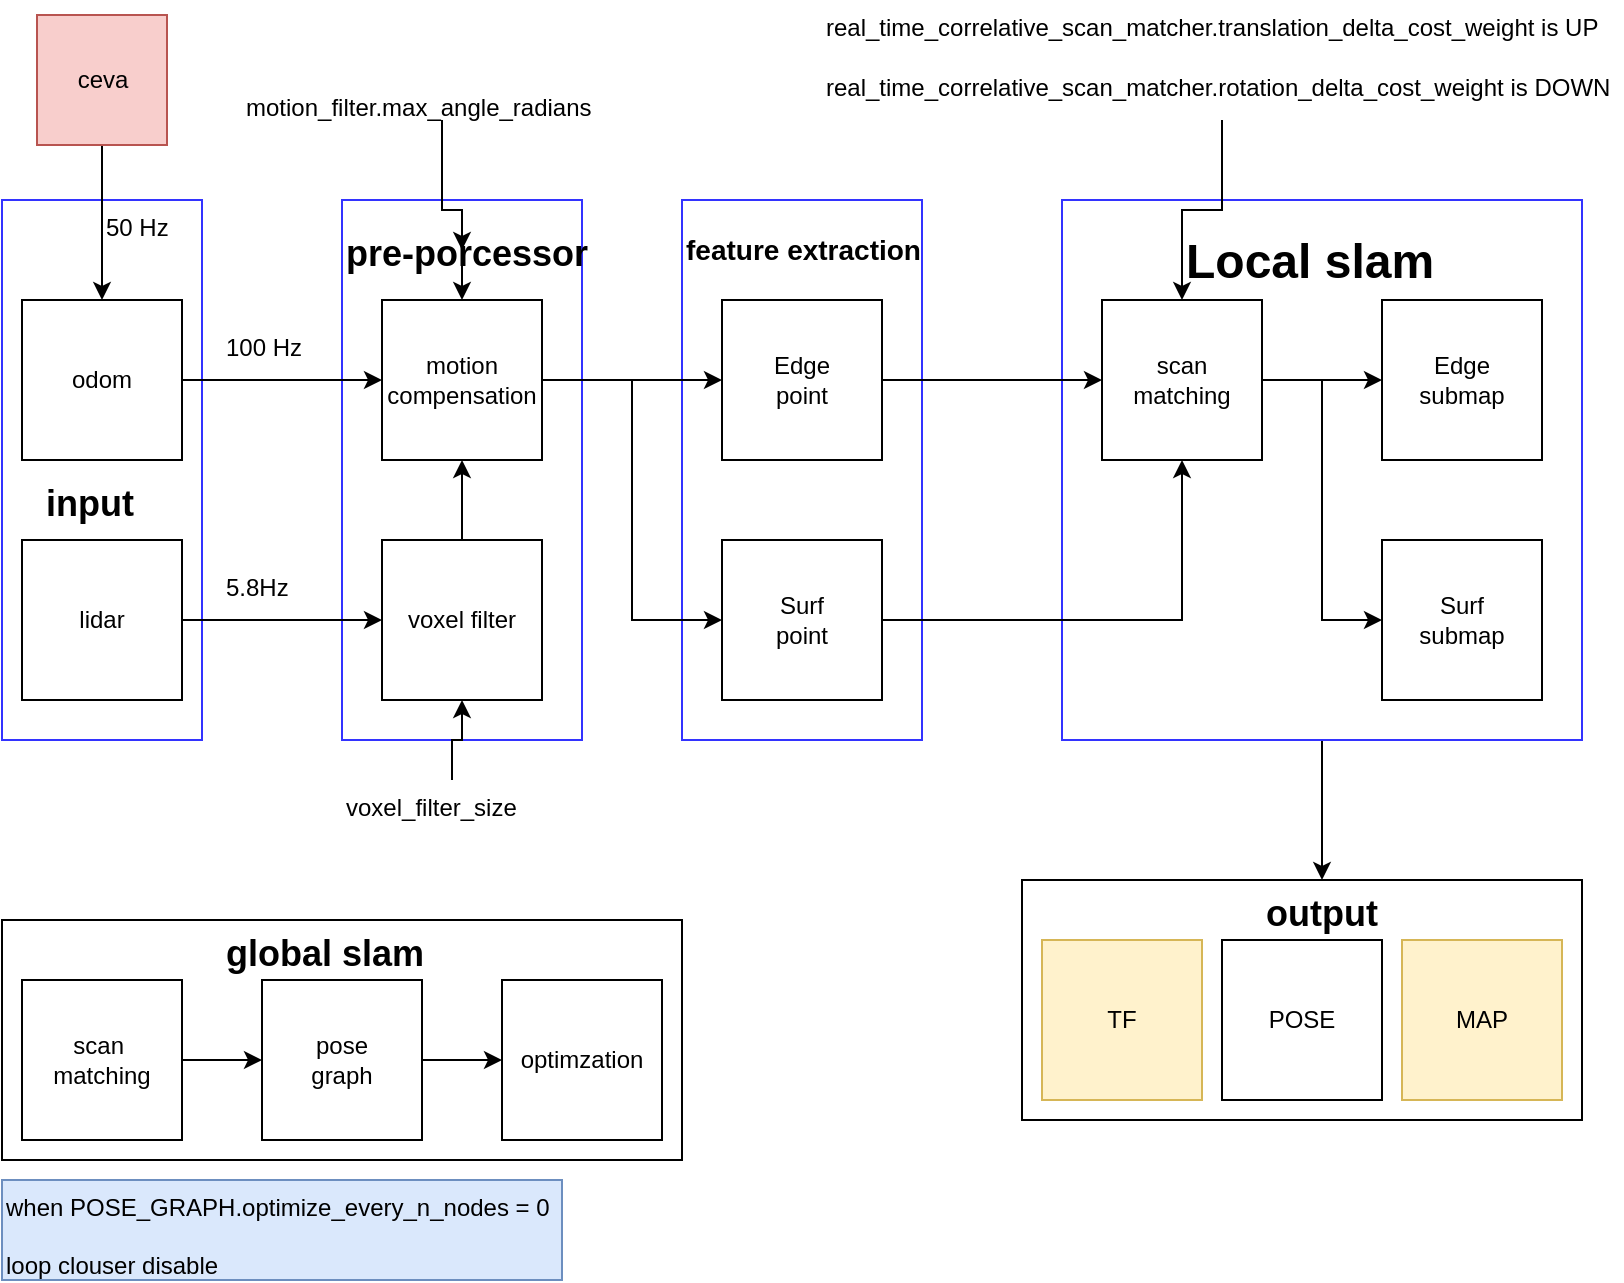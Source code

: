 <mxfile pages="24">
    <diagram id="7_VDzlNUMbQpDlljWJ2q" name="SLAM">
        <mxGraphModel dx="887" dy="534" grid="1" gridSize="10" guides="1" tooltips="1" connect="1" arrows="1" fold="1" page="1" pageScale="1" pageWidth="850" pageHeight="1100" math="0" shadow="0">
            <root>
                <mxCell id="6xlTyiWLUrTAuoPeIOIF-0"/>
                <mxCell id="6xlTyiWLUrTAuoPeIOIF-1" parent="6xlTyiWLUrTAuoPeIOIF-0"/>
                <mxCell id="6xlTyiWLUrTAuoPeIOIF-50" value="" style="rounded=0;whiteSpace=wrap;html=1;" parent="6xlTyiWLUrTAuoPeIOIF-1" vertex="1">
                    <mxGeometry x="520" y="470" width="280" height="120" as="geometry"/>
                </mxCell>
                <mxCell id="6xlTyiWLUrTAuoPeIOIF-47" value="" style="rounded=0;whiteSpace=wrap;html=1;strokeColor=#3333FF;" parent="6xlTyiWLUrTAuoPeIOIF-1" vertex="1">
                    <mxGeometry x="10" y="130" width="100" height="270" as="geometry"/>
                </mxCell>
                <mxCell id="6xlTyiWLUrTAuoPeIOIF-43" value="" style="rounded=0;whiteSpace=wrap;html=1;" parent="6xlTyiWLUrTAuoPeIOIF-1" vertex="1">
                    <mxGeometry x="10" y="490" width="340" height="120" as="geometry"/>
                </mxCell>
                <mxCell id="6xlTyiWLUrTAuoPeIOIF-46" style="edgeStyle=orthogonalEdgeStyle;rounded=0;orthogonalLoop=1;jettySize=auto;html=1;exitX=0.5;exitY=1;exitDx=0;exitDy=0;entryX=0.5;entryY=0;entryDx=0;entryDy=0;" parent="6xlTyiWLUrTAuoPeIOIF-1" source="6xlTyiWLUrTAuoPeIOIF-45" target="6xlTyiWLUrTAuoPeIOIF-41" edge="1">
                    <mxGeometry relative="1" as="geometry"/>
                </mxCell>
                <mxCell id="6xlTyiWLUrTAuoPeIOIF-45" value="" style="rounded=0;whiteSpace=wrap;html=1;strokeColor=#3333FF;" parent="6xlTyiWLUrTAuoPeIOIF-1" vertex="1">
                    <mxGeometry x="540" y="130" width="260" height="270" as="geometry"/>
                </mxCell>
                <mxCell id="6xlTyiWLUrTAuoPeIOIF-44" value="" style="rounded=0;whiteSpace=wrap;html=1;strokeColor=#3333FF;" parent="6xlTyiWLUrTAuoPeIOIF-1" vertex="1">
                    <mxGeometry x="350" y="130" width="120" height="270" as="geometry"/>
                </mxCell>
                <mxCell id="6xlTyiWLUrTAuoPeIOIF-42" value="" style="rounded=0;whiteSpace=wrap;html=1;strokeColor=#3333FF;" parent="6xlTyiWLUrTAuoPeIOIF-1" vertex="1">
                    <mxGeometry x="180" y="130" width="120" height="270" as="geometry"/>
                </mxCell>
                <mxCell id="6xlTyiWLUrTAuoPeIOIF-12" style="edgeStyle=orthogonalEdgeStyle;rounded=0;orthogonalLoop=1;jettySize=auto;html=1;" parent="6xlTyiWLUrTAuoPeIOIF-1" source="6xlTyiWLUrTAuoPeIOIF-2" target="6xlTyiWLUrTAuoPeIOIF-4" edge="1">
                    <mxGeometry relative="1" as="geometry"/>
                </mxCell>
                <mxCell id="6xlTyiWLUrTAuoPeIOIF-2" value="odom" style="whiteSpace=wrap;html=1;aspect=fixed;" parent="6xlTyiWLUrTAuoPeIOIF-1" vertex="1">
                    <mxGeometry x="20" y="180" width="80" height="80" as="geometry"/>
                </mxCell>
                <mxCell id="6xlTyiWLUrTAuoPeIOIF-13" style="edgeStyle=orthogonalEdgeStyle;rounded=0;orthogonalLoop=1;jettySize=auto;html=1;exitX=1;exitY=0.5;exitDx=0;exitDy=0;" parent="6xlTyiWLUrTAuoPeIOIF-1" source="6xlTyiWLUrTAuoPeIOIF-3" target="6xlTyiWLUrTAuoPeIOIF-5" edge="1">
                    <mxGeometry relative="1" as="geometry"/>
                </mxCell>
                <mxCell id="6xlTyiWLUrTAuoPeIOIF-3" value="lidar" style="whiteSpace=wrap;html=1;aspect=fixed;" parent="6xlTyiWLUrTAuoPeIOIF-1" vertex="1">
                    <mxGeometry x="20" y="300" width="80" height="80" as="geometry"/>
                </mxCell>
                <mxCell id="6xlTyiWLUrTAuoPeIOIF-15" style="edgeStyle=orthogonalEdgeStyle;rounded=0;orthogonalLoop=1;jettySize=auto;html=1;exitX=1;exitY=0.5;exitDx=0;exitDy=0;" parent="6xlTyiWLUrTAuoPeIOIF-1" source="6xlTyiWLUrTAuoPeIOIF-4" target="6xlTyiWLUrTAuoPeIOIF-6" edge="1">
                    <mxGeometry relative="1" as="geometry"/>
                </mxCell>
                <mxCell id="6xlTyiWLUrTAuoPeIOIF-16" style="edgeStyle=orthogonalEdgeStyle;rounded=0;orthogonalLoop=1;jettySize=auto;html=1;exitX=1;exitY=0.5;exitDx=0;exitDy=0;entryX=0;entryY=0.5;entryDx=0;entryDy=0;" parent="6xlTyiWLUrTAuoPeIOIF-1" source="6xlTyiWLUrTAuoPeIOIF-4" target="6xlTyiWLUrTAuoPeIOIF-7" edge="1">
                    <mxGeometry relative="1" as="geometry"/>
                </mxCell>
                <mxCell id="6xlTyiWLUrTAuoPeIOIF-4" value="motion&lt;br&gt;compensation" style="whiteSpace=wrap;html=1;aspect=fixed;" parent="6xlTyiWLUrTAuoPeIOIF-1" vertex="1">
                    <mxGeometry x="200" y="180" width="80" height="80" as="geometry"/>
                </mxCell>
                <mxCell id="6xlTyiWLUrTAuoPeIOIF-14" style="edgeStyle=orthogonalEdgeStyle;rounded=0;orthogonalLoop=1;jettySize=auto;html=1;exitX=0.5;exitY=0;exitDx=0;exitDy=0;entryX=0.5;entryY=1;entryDx=0;entryDy=0;" parent="6xlTyiWLUrTAuoPeIOIF-1" source="6xlTyiWLUrTAuoPeIOIF-5" target="6xlTyiWLUrTAuoPeIOIF-4" edge="1">
                    <mxGeometry relative="1" as="geometry"/>
                </mxCell>
                <mxCell id="6xlTyiWLUrTAuoPeIOIF-5" value="voxel filter" style="whiteSpace=wrap;html=1;aspect=fixed;" parent="6xlTyiWLUrTAuoPeIOIF-1" vertex="1">
                    <mxGeometry x="200" y="300" width="80" height="80" as="geometry"/>
                </mxCell>
                <mxCell id="6xlTyiWLUrTAuoPeIOIF-17" style="edgeStyle=orthogonalEdgeStyle;rounded=0;orthogonalLoop=1;jettySize=auto;html=1;exitX=1;exitY=0.5;exitDx=0;exitDy=0;" parent="6xlTyiWLUrTAuoPeIOIF-1" source="6xlTyiWLUrTAuoPeIOIF-6" target="6xlTyiWLUrTAuoPeIOIF-8" edge="1">
                    <mxGeometry relative="1" as="geometry"/>
                </mxCell>
                <mxCell id="6xlTyiWLUrTAuoPeIOIF-6" value="Edge&lt;br&gt;point" style="whiteSpace=wrap;html=1;aspect=fixed;" parent="6xlTyiWLUrTAuoPeIOIF-1" vertex="1">
                    <mxGeometry x="370" y="180" width="80" height="80" as="geometry"/>
                </mxCell>
                <mxCell id="6xlTyiWLUrTAuoPeIOIF-18" style="edgeStyle=orthogonalEdgeStyle;rounded=0;orthogonalLoop=1;jettySize=auto;html=1;entryX=0.5;entryY=1;entryDx=0;entryDy=0;" parent="6xlTyiWLUrTAuoPeIOIF-1" source="6xlTyiWLUrTAuoPeIOIF-7" target="6xlTyiWLUrTAuoPeIOIF-8" edge="1">
                    <mxGeometry relative="1" as="geometry"/>
                </mxCell>
                <mxCell id="6xlTyiWLUrTAuoPeIOIF-7" value="Surf&lt;br&gt;point" style="whiteSpace=wrap;html=1;aspect=fixed;" parent="6xlTyiWLUrTAuoPeIOIF-1" vertex="1">
                    <mxGeometry x="370" y="300" width="80" height="80" as="geometry"/>
                </mxCell>
                <mxCell id="6xlTyiWLUrTAuoPeIOIF-21" style="edgeStyle=orthogonalEdgeStyle;rounded=0;orthogonalLoop=1;jettySize=auto;html=1;exitX=1;exitY=0.5;exitDx=0;exitDy=0;" parent="6xlTyiWLUrTAuoPeIOIF-1" source="6xlTyiWLUrTAuoPeIOIF-8" target="6xlTyiWLUrTAuoPeIOIF-9" edge="1">
                    <mxGeometry relative="1" as="geometry"/>
                </mxCell>
                <mxCell id="6xlTyiWLUrTAuoPeIOIF-22" style="edgeStyle=orthogonalEdgeStyle;rounded=0;orthogonalLoop=1;jettySize=auto;html=1;entryX=0;entryY=0.5;entryDx=0;entryDy=0;" parent="6xlTyiWLUrTAuoPeIOIF-1" source="6xlTyiWLUrTAuoPeIOIF-8" target="6xlTyiWLUrTAuoPeIOIF-10" edge="1">
                    <mxGeometry relative="1" as="geometry"/>
                </mxCell>
                <mxCell id="6xlTyiWLUrTAuoPeIOIF-8" value="scan&lt;br&gt;matching" style="whiteSpace=wrap;html=1;aspect=fixed;" parent="6xlTyiWLUrTAuoPeIOIF-1" vertex="1">
                    <mxGeometry x="560" y="180" width="80" height="80" as="geometry"/>
                </mxCell>
                <mxCell id="6xlTyiWLUrTAuoPeIOIF-9" value="Edge&lt;br&gt;submap" style="whiteSpace=wrap;html=1;aspect=fixed;" parent="6xlTyiWLUrTAuoPeIOIF-1" vertex="1">
                    <mxGeometry x="700" y="180" width="80" height="80" as="geometry"/>
                </mxCell>
                <mxCell id="6xlTyiWLUrTAuoPeIOIF-10" value="Surf&lt;br&gt;submap" style="whiteSpace=wrap;html=1;aspect=fixed;" parent="6xlTyiWLUrTAuoPeIOIF-1" vertex="1">
                    <mxGeometry x="700" y="300" width="80" height="80" as="geometry"/>
                </mxCell>
                <mxCell id="6xlTyiWLUrTAuoPeIOIF-19" style="edgeStyle=orthogonalEdgeStyle;rounded=0;orthogonalLoop=1;jettySize=auto;html=1;exitX=0.5;exitY=1;exitDx=0;exitDy=0;" parent="6xlTyiWLUrTAuoPeIOIF-1" source="6xlTyiWLUrTAuoPeIOIF-10" target="6xlTyiWLUrTAuoPeIOIF-10" edge="1">
                    <mxGeometry relative="1" as="geometry"/>
                </mxCell>
                <mxCell id="6xlTyiWLUrTAuoPeIOIF-23" value="&lt;font style=&quot;font-size: 18px&quot;&gt;&lt;b&gt;pre-porcessor&lt;/b&gt;&lt;/font&gt;" style="text;html=1;" parent="6xlTyiWLUrTAuoPeIOIF-1" vertex="1">
                    <mxGeometry x="180" y="140" width="60" height="30" as="geometry"/>
                </mxCell>
                <mxCell id="6xlTyiWLUrTAuoPeIOIF-24" value="&lt;font style=&quot;font-size: 14px&quot;&gt;&lt;b&gt;feature extraction&lt;/b&gt;&lt;/font&gt;" style="text;html=1;" parent="6xlTyiWLUrTAuoPeIOIF-1" vertex="1">
                    <mxGeometry x="350" y="140" width="125" height="30" as="geometry"/>
                </mxCell>
                <mxCell id="6xlTyiWLUrTAuoPeIOIF-25" value="&lt;font style=&quot;font-size: 24px&quot;&gt;&lt;b&gt;Local slam&lt;/b&gt;&lt;/font&gt;" style="text;html=1;" parent="6xlTyiWLUrTAuoPeIOIF-1" vertex="1">
                    <mxGeometry x="600" y="140" width="130" height="30" as="geometry"/>
                </mxCell>
                <mxCell id="6xlTyiWLUrTAuoPeIOIF-28" value="&lt;font style=&quot;font-size: 18px&quot;&gt;&lt;b&gt;input&lt;/b&gt;&lt;/font&gt;" style="text;html=1;" parent="6xlTyiWLUrTAuoPeIOIF-1" vertex="1">
                    <mxGeometry x="30" y="265" width="60" height="30" as="geometry"/>
                </mxCell>
                <mxCell id="6xlTyiWLUrTAuoPeIOIF-29" value="TF" style="whiteSpace=wrap;html=1;aspect=fixed;fillColor=#fff2cc;strokeColor=#d6b656;" parent="6xlTyiWLUrTAuoPeIOIF-1" vertex="1">
                    <mxGeometry x="530" y="500" width="80" height="80" as="geometry"/>
                </mxCell>
                <mxCell id="6xlTyiWLUrTAuoPeIOIF-30" value="POSE" style="whiteSpace=wrap;html=1;aspect=fixed;" parent="6xlTyiWLUrTAuoPeIOIF-1" vertex="1">
                    <mxGeometry x="620" y="500" width="80" height="80" as="geometry"/>
                </mxCell>
                <mxCell id="6xlTyiWLUrTAuoPeIOIF-31" value="MAP" style="whiteSpace=wrap;html=1;aspect=fixed;fillColor=#fff2cc;strokeColor=#d6b656;" parent="6xlTyiWLUrTAuoPeIOIF-1" vertex="1">
                    <mxGeometry x="710" y="500" width="80" height="80" as="geometry"/>
                </mxCell>
                <mxCell id="6xlTyiWLUrTAuoPeIOIF-52" style="edgeStyle=orthogonalEdgeStyle;rounded=0;orthogonalLoop=1;jettySize=auto;html=1;exitX=1;exitY=0.5;exitDx=0;exitDy=0;entryX=0;entryY=0.5;entryDx=0;entryDy=0;" parent="6xlTyiWLUrTAuoPeIOIF-1" source="6xlTyiWLUrTAuoPeIOIF-34" target="6xlTyiWLUrTAuoPeIOIF-35" edge="1">
                    <mxGeometry relative="1" as="geometry"/>
                </mxCell>
                <mxCell id="6xlTyiWLUrTAuoPeIOIF-34" value="scan&amp;nbsp;&lt;br&gt;matching" style="whiteSpace=wrap;html=1;aspect=fixed;" parent="6xlTyiWLUrTAuoPeIOIF-1" vertex="1">
                    <mxGeometry x="20" y="520" width="80" height="80" as="geometry"/>
                </mxCell>
                <mxCell id="6xlTyiWLUrTAuoPeIOIF-53" style="edgeStyle=orthogonalEdgeStyle;rounded=0;orthogonalLoop=1;jettySize=auto;html=1;entryX=0;entryY=0.5;entryDx=0;entryDy=0;" parent="6xlTyiWLUrTAuoPeIOIF-1" source="6xlTyiWLUrTAuoPeIOIF-35" target="6xlTyiWLUrTAuoPeIOIF-36" edge="1">
                    <mxGeometry relative="1" as="geometry"/>
                </mxCell>
                <mxCell id="6xlTyiWLUrTAuoPeIOIF-35" value="pose&lt;br&gt;graph" style="whiteSpace=wrap;html=1;aspect=fixed;" parent="6xlTyiWLUrTAuoPeIOIF-1" vertex="1">
                    <mxGeometry x="140" y="520" width="80" height="80" as="geometry"/>
                </mxCell>
                <mxCell id="6xlTyiWLUrTAuoPeIOIF-36" value="optimzation" style="whiteSpace=wrap;html=1;aspect=fixed;" parent="6xlTyiWLUrTAuoPeIOIF-1" vertex="1">
                    <mxGeometry x="260" y="520" width="80" height="80" as="geometry"/>
                </mxCell>
                <mxCell id="6xlTyiWLUrTAuoPeIOIF-37" value="&lt;font style=&quot;font-size: 18px&quot;&gt;&lt;b&gt;global slam&lt;/b&gt;&lt;/font&gt;" style="text;html=1;" parent="6xlTyiWLUrTAuoPeIOIF-1" vertex="1">
                    <mxGeometry x="120" y="490" width="60" height="30" as="geometry"/>
                </mxCell>
                <mxCell id="6xlTyiWLUrTAuoPeIOIF-38" style="edgeStyle=orthogonalEdgeStyle;rounded=0;orthogonalLoop=1;jettySize=auto;html=1;exitX=1;exitY=0.25;exitDx=0;exitDy=0;entryX=1;entryY=0.5;entryDx=0;entryDy=0;" parent="6xlTyiWLUrTAuoPeIOIF-1" source="6xlTyiWLUrTAuoPeIOIF-23" target="6xlTyiWLUrTAuoPeIOIF-23" edge="1">
                    <mxGeometry relative="1" as="geometry"/>
                </mxCell>
                <mxCell id="6xlTyiWLUrTAuoPeIOIF-41" value="&lt;font style=&quot;font-size: 18px&quot;&gt;&lt;b&gt;output&lt;/b&gt;&lt;/font&gt;" style="text;html=1;" parent="6xlTyiWLUrTAuoPeIOIF-1" vertex="1">
                    <mxGeometry x="640" y="470" width="60" height="30" as="geometry"/>
                </mxCell>
                <mxCell id="6xlTyiWLUrTAuoPeIOIF-48" value="5.8Hz" style="text;html=1;" parent="6xlTyiWLUrTAuoPeIOIF-1" vertex="1">
                    <mxGeometry x="120" y="310" width="100" height="30" as="geometry"/>
                </mxCell>
                <mxCell id="6xlTyiWLUrTAuoPeIOIF-54" value="when POSE_GRAPH.optimize_every_n_nodes = 0&lt;br&gt;&lt;br&gt;loop clouser disable" style="text;html=1;fillColor=#dae8fc;strokeColor=#6c8ebf;" parent="6xlTyiWLUrTAuoPeIOIF-1" vertex="1">
                    <mxGeometry x="10" y="620" width="280" height="50" as="geometry"/>
                </mxCell>
                <mxCell id="6xlTyiWLUrTAuoPeIOIF-57" value="real_time_correlative_scan_matcher.translation_delta_cost_weight is UP" style="text;html=1;" parent="6xlTyiWLUrTAuoPeIOIF-1" vertex="1">
                    <mxGeometry x="420" y="30" width="390" height="30" as="geometry"/>
                </mxCell>
                <mxCell id="6xlTyiWLUrTAuoPeIOIF-59" style="edgeStyle=orthogonalEdgeStyle;rounded=0;orthogonalLoop=1;jettySize=auto;html=1;exitX=0.5;exitY=1;exitDx=0;exitDy=0;" parent="6xlTyiWLUrTAuoPeIOIF-1" source="6xlTyiWLUrTAuoPeIOIF-58" target="6xlTyiWLUrTAuoPeIOIF-8" edge="1">
                    <mxGeometry relative="1" as="geometry"/>
                </mxCell>
                <mxCell id="6xlTyiWLUrTAuoPeIOIF-58" value="real_time_correlative_scan_matcher.rotation_delta_cost_weight is DOWN" style="text;html=1;" parent="6xlTyiWLUrTAuoPeIOIF-1" vertex="1">
                    <mxGeometry x="420" y="60" width="400" height="30" as="geometry"/>
                </mxCell>
                <mxCell id="6xlTyiWLUrTAuoPeIOIF-63" style="edgeStyle=orthogonalEdgeStyle;rounded=0;orthogonalLoop=1;jettySize=auto;html=1;" parent="6xlTyiWLUrTAuoPeIOIF-1" source="6xlTyiWLUrTAuoPeIOIF-60" target="6xlTyiWLUrTAuoPeIOIF-4" edge="1">
                    <mxGeometry relative="1" as="geometry"/>
                </mxCell>
                <mxCell id="6xlTyiWLUrTAuoPeIOIF-60" value="motion_filter.max_angle_radians" style="text;html=1;" parent="6xlTyiWLUrTAuoPeIOIF-1" vertex="1">
                    <mxGeometry x="130" y="70" width="200" height="20" as="geometry"/>
                </mxCell>
                <mxCell id="6xlTyiWLUrTAuoPeIOIF-65" style="edgeStyle=orthogonalEdgeStyle;rounded=0;orthogonalLoop=1;jettySize=auto;html=1;exitX=0.5;exitY=0;exitDx=0;exitDy=0;" parent="6xlTyiWLUrTAuoPeIOIF-1" source="6xlTyiWLUrTAuoPeIOIF-64" target="6xlTyiWLUrTAuoPeIOIF-5" edge="1">
                    <mxGeometry relative="1" as="geometry"/>
                </mxCell>
                <mxCell id="6xlTyiWLUrTAuoPeIOIF-64" value="voxel_filter_size" style="text;html=1;" parent="6xlTyiWLUrTAuoPeIOIF-1" vertex="1">
                    <mxGeometry x="180" y="420" width="110" height="30" as="geometry"/>
                </mxCell>
                <mxCell id="6xlTyiWLUrTAuoPeIOIF-68" value="100 Hz" style="text;html=1;" parent="6xlTyiWLUrTAuoPeIOIF-1" vertex="1">
                    <mxGeometry x="120" y="190" width="100" height="30" as="geometry"/>
                </mxCell>
                <mxCell id="TG14rsiJHmD-pcdLrTPS-1" style="edgeStyle=orthogonalEdgeStyle;rounded=0;orthogonalLoop=1;jettySize=auto;html=1;exitX=0.5;exitY=1;exitDx=0;exitDy=0;" parent="6xlTyiWLUrTAuoPeIOIF-1" source="TG14rsiJHmD-pcdLrTPS-0" target="6xlTyiWLUrTAuoPeIOIF-2" edge="1">
                    <mxGeometry relative="1" as="geometry"/>
                </mxCell>
                <mxCell id="TG14rsiJHmD-pcdLrTPS-0" value="ceva" style="whiteSpace=wrap;html=1;aspect=fixed;fillColor=#f8cecc;strokeColor=#b85450;" parent="6xlTyiWLUrTAuoPeIOIF-1" vertex="1">
                    <mxGeometry x="27.5" y="37.5" width="65" height="65" as="geometry"/>
                </mxCell>
                <mxCell id="TG14rsiJHmD-pcdLrTPS-2" value="50 Hz" style="text;html=1;" parent="6xlTyiWLUrTAuoPeIOIF-1" vertex="1">
                    <mxGeometry x="60" y="130" width="100" height="30" as="geometry"/>
                </mxCell>
            </root>
        </mxGraphModel>
    </diagram>
    <diagram id="Qx7iWd6mpGESbwPG1on8" name="SLAM_STATE">
        <mxGraphModel dx="1737" dy="2734" grid="1" gridSize="10" guides="1" tooltips="1" connect="1" arrows="1" fold="1" page="1" pageScale="1" pageWidth="850" pageHeight="1100" math="0" shadow="0">
            <root>
                <mxCell id="VHVHrZm1hL29UksraoYt-0"/>
                <mxCell id="VHVHrZm1hL29UksraoYt-1" parent="VHVHrZm1hL29UksraoYt-0"/>
                <mxCell id="VHVHrZm1hL29UksraoYt-2" value="&lt;b&gt;&lt;font style=&quot;font-size: 19px&quot;&gt;charging&lt;br&gt;&lt;br&gt;&lt;/font&gt;&lt;/b&gt;&lt;b&gt;&lt;font style=&quot;font-size: 19px&quot;&gt;&lt;br&gt;PAUSE&lt;br&gt;&lt;/font&gt;&lt;/b&gt;" style="html=1;overflow=block;blockSpacing=1;whiteSpace=wrap;ellipse;fontSize=16.7;fontFamily=Liberation Serif;fontColor=#1d262b;spacing=3.8;strokeColor=#4881b3;strokeOpacity=100;rounded=1;absoluteArcSize=1;arcSize=9;fillColor=#F5FBFF;strokeWidth=2.3;lucidId=HAK0Yo1d4k8c;" parent="VHVHrZm1hL29UksraoYt-1" vertex="1">
                    <mxGeometry x="-554" y="-1030" width="150" height="150" as="geometry"/>
                </mxCell>
                <mxCell id="VHVHrZm1hL29UksraoYt-3" value="&lt;b style=&quot;font-size: 20px&quot;&gt;탐색&lt;br&gt;(지도만들기)&lt;/b&gt;&lt;br&gt;&lt;br&gt;START/RESUME" style="html=1;overflow=block;blockSpacing=1;whiteSpace=wrap;ellipse;fontSize=16.7;fontFamily=Liberation Serif;fontColor=#1d262b;spacing=3.8;strokeColor=#4881b3;strokeOpacity=100;rounded=1;absoluteArcSize=1;arcSize=9;fillColor=#F5FBFF;strokeWidth=2.3;lucidId=1AK0b~UGjBEv;" parent="VHVHrZm1hL29UksraoYt-1" vertex="1">
                    <mxGeometry x="-254" y="-820" width="150" height="150" as="geometry"/>
                </mxCell>
                <mxCell id="VHVHrZm1hL29UksraoYt-4" value="&lt;b style=&quot;font-size: 20px&quot;&gt;Homing&lt;br&gt;(충전복귀)&lt;/b&gt;&lt;br&gt;&lt;br&gt;&lt;b&gt;RESUNE&lt;/b&gt;" style="html=1;overflow=block;blockSpacing=1;whiteSpace=wrap;ellipse;fontSize=16.7;fontFamily=Liberation Serif;fontColor=#1d262b;spacing=3.8;strokeColor=#4881b3;strokeOpacity=100;rounded=1;absoluteArcSize=1;arcSize=9;fillColor=#F5FBFF;strokeWidth=2.3;lucidId=oBK0EsFXAU~E;" parent="VHVHrZm1hL29UksraoYt-1" vertex="1">
                    <mxGeometry x="-254" y="-625" width="150" height="150" as="geometry"/>
                </mxCell>
                <mxCell id="VHVHrZm1hL29UksraoYt-5" value="&lt;b&gt;&lt;font style=&quot;font-size: 20px&quot;&gt;Cleaning&lt;br&gt;&lt;br&gt;&lt;/font&gt;&lt;/b&gt;&lt;b&gt;&lt;font style=&quot;font-size: 20px&quot;&gt;RESUNE&lt;br&gt;&lt;/font&gt;&lt;/b&gt;" style="html=1;overflow=block;blockSpacing=1;whiteSpace=wrap;ellipse;fontSize=16.7;fontFamily=Liberation Serif;fontColor=#1d262b;spacing=3.8;strokeColor=#4881b3;strokeOpacity=100;rounded=1;absoluteArcSize=1;arcSize=9;fillColor=#F5FBFF;strokeWidth=2.3;lucidId=UBK0rgLzUcVz;" parent="VHVHrZm1hL29UksraoYt-1" vertex="1">
                    <mxGeometry x="-325" y="-288" width="150" height="150" as="geometry"/>
                </mxCell>
                <mxCell id="VHVHrZm1hL29UksraoYt-6" value="&lt;b&gt;&lt;font style=&quot;font-size: 20px&quot;&gt;Paused&lt;/font&gt;&lt;/b&gt;&lt;br&gt;&lt;span style=&quot;text-align: left&quot;&gt;&lt;br&gt;RESUME&lt;br&gt;&lt;/span&gt;" style="html=1;overflow=block;blockSpacing=1;whiteSpace=wrap;ellipse;fontSize=16.7;fontFamily=Liberation Serif;fontColor=#1d262b;spacing=3.8;strokeColor=#4881b3;strokeOpacity=100;rounded=1;absoluteArcSize=1;arcSize=9;fillColor=#F5FBFF;strokeWidth=2.3;lucidId=9BK0w~us-gJs;" parent="VHVHrZm1hL29UksraoYt-1" vertex="1">
                    <mxGeometry x="95" y="-625" width="150" height="150" as="geometry"/>
                </mxCell>
                <mxCell id="VHVHrZm1hL29UksraoYt-7" value="" style="html=1;jettySize=18;whiteSpace=wrap;fontSize=13;strokeColor=#224C72;strokeWidth=1.5;rounded=1;arcSize=12;edgeStyle=orthogonalEdgeStyle;startArrow=none;endArrow=block;endFill=1;exitX=0.5;exitY=-0.008;exitPerimeter=0;entryX=0.5;entryY=1.008;entryPerimeter=0;lucidId=RCK0bHcrJ87X;" parent="VHVHrZm1hL29UksraoYt-1" source="VHVHrZm1hL29UksraoYt-5" target="VHVHrZm1hL29UksraoYt-4" edge="1">
                    <mxGeometry width="100" height="100" relative="1" as="geometry">
                        <Array as="points"/>
                    </mxGeometry>
                </mxCell>
                <mxCell id="VHVHrZm1hL29UksraoYt-8" value="" style="html=1;jettySize=18;whiteSpace=wrap;fontSize=13;strokeColor=#224C72;strokeWidth=1.5;rounded=1;arcSize=12;edgeStyle=orthogonalEdgeStyle;startArrow=block;endArrow=block;endFill=1;exitX=0.999;exitY=0.406;exitPerimeter=0;entryX=0.001;entryY=0.406;entryPerimeter=0;lucidId=dDK0vJk~HhaO;startFill=1;" parent="VHVHrZm1hL29UksraoYt-1" source="VHVHrZm1hL29UksraoYt-4" target="VHVHrZm1hL29UksraoYt-6" edge="1">
                    <mxGeometry width="100" height="100" relative="1" as="geometry">
                        <Array as="points"/>
                    </mxGeometry>
                </mxCell>
                <mxCell id="VHVHrZm1hL29UksraoYt-9" value="" style="html=1;jettySize=18;whiteSpace=wrap;fontSize=13;strokeColor=#224C72;strokeWidth=1.5;rounded=0;startArrow=block;startFill=1;endArrow=block;endFill=1;exitX=1;exitY=1;entryX=0.5;entryY=1.008;entryPerimeter=0;lucidId=bEK0AHJG6K_G;edgeStyle=orthogonalEdgeStyle;exitDx=0;exitDy=0;" parent="VHVHrZm1hL29UksraoYt-1" source="VHVHrZm1hL29UksraoYt-5" target="VHVHrZm1hL29UksraoYt-6" edge="1">
                    <mxGeometry width="100" height="100" relative="1" as="geometry">
                        <Array as="points">
                            <mxPoint x="-197" y="-110"/>
                            <mxPoint x="170" y="-110"/>
                        </Array>
                    </mxGeometry>
                </mxCell>
                <mxCell id="VHVHrZm1hL29UksraoYt-10" value="&lt;b style=&quot;font-size: 19px&quot;&gt;Idle&lt;br&gt;(대기중)&lt;/b&gt;&lt;br&gt;&lt;br&gt;&lt;span style=&quot;text-align: left&quot;&gt;&lt;b&gt;START/RESUME&lt;br&gt;or PAUSE&lt;/b&gt;&lt;br&gt;&lt;/span&gt;" style="html=1;overflow=block;blockSpacing=1;whiteSpace=wrap;ellipse;fontSize=16.7;fontFamily=Liberation Serif;fontColor=#ffffff;spacing=3.8;strokeColor=#A50040;strokeOpacity=100;rounded=1;absoluteArcSize=1;arcSize=9;fillColor=#d80073;strokeWidth=2.3;lucidId=pEK0HWUePXe3;" parent="VHVHrZm1hL29UksraoYt-1" vertex="1">
                    <mxGeometry x="279" y="-700" width="150" height="150" as="geometry"/>
                </mxCell>
                <mxCell id="VHVHrZm1hL29UksraoYt-11" value="" style="html=1;jettySize=18;whiteSpace=wrap;fontSize=13;strokeColor=#224C72;strokeWidth=1.5;rounded=1;arcSize=12;edgeStyle=orthogonalEdgeStyle;startArrow=none;endArrow=block;endFill=1;exitX=0.5;exitY=1.008;exitPerimeter=0;entryX=0.5;entryY=1.008;entryPerimeter=0;lucidId=OEK0R0IC4pYv;" parent="VHVHrZm1hL29UksraoYt-1" source="VHVHrZm1hL29UksraoYt-10" target="VHVHrZm1hL29UksraoYt-5" edge="1">
                    <mxGeometry width="100" height="100" relative="1" as="geometry">
                        <Array as="points">
                            <mxPoint x="351" y="-549"/>
                            <mxPoint x="351" y="-60"/>
                            <mxPoint x="-250" y="-60"/>
                        </Array>
                    </mxGeometry>
                </mxCell>
                <mxCell id="VHVHrZm1hL29UksraoYt-12" value="" style="html=1;jettySize=18;whiteSpace=wrap;fontSize=13;strokeColor=#224C72;strokeWidth=1.5;rounded=1;arcSize=12;edgeStyle=orthogonalEdgeStyle;startArrow=none;endArrow=block;endFill=1;exitX=0.206;exitY=0.086;exitPerimeter=0;entryX=1.008;entryY=0.5;entryPerimeter=0;lucidId=aFK0zssAL4J4;" parent="VHVHrZm1hL29UksraoYt-1" source="VHVHrZm1hL29UksraoYt-10" target="VHVHrZm1hL29UksraoYt-3" edge="1">
                    <mxGeometry width="100" height="100" relative="1" as="geometry">
                        <Array as="points"/>
                    </mxGeometry>
                </mxCell>
                <mxCell id="VHVHrZm1hL29UksraoYt-13" value="" style="html=1;jettySize=18;whiteSpace=wrap;fontSize=13;strokeColor=#224C72;strokeWidth=1.5;rounded=1;arcSize=12;edgeStyle=orthogonalEdgeStyle;startArrow=none;endArrow=block;endFill=1;exitX=-0.009;exitY=0.5;exitPerimeter=0;entryX=1.008;entryY=0.5;entryPerimeter=0;lucidId=FGK0YKiFKxHc;" parent="VHVHrZm1hL29UksraoYt-1" source="VHVHrZm1hL29UksraoYt-21" target="VHVHrZm1hL29UksraoYt-10" edge="1">
                    <mxGeometry width="100" height="100" relative="1" as="geometry">
                        <Array as="points"/>
                    </mxGeometry>
                </mxCell>
                <mxCell id="VHVHrZm1hL29UksraoYt-14" value="" style="html=1;jettySize=18;whiteSpace=wrap;fontSize=13;strokeColor=#224C72;strokeWidth=1.5;rounded=1;arcSize=12;edgeStyle=orthogonalEdgeStyle;startArrow=none;endArrow=block;endFill=1;exitX=0.5;exitY=1.008;exitPerimeter=0;entryX=0.5;entryY=-0.008;entryPerimeter=0;lucidId=vHK00-9RgmEO;" parent="VHVHrZm1hL29UksraoYt-1" source="VHVHrZm1hL29UksraoYt-3" target="VHVHrZm1hL29UksraoYt-4" edge="1">
                    <mxGeometry width="100" height="100" relative="1" as="geometry">
                        <Array as="points"/>
                    </mxGeometry>
                </mxCell>
                <mxCell id="VHVHrZm1hL29UksraoYt-15" value="&lt;b style=&quot;font-size: 20px&quot;&gt;Un-Docking&lt;br&gt;(충전기 해제)&lt;/b&gt;&lt;br&gt;&lt;br&gt;&lt;b&gt;PAUSE&lt;/b&gt;" style="html=1;overflow=block;blockSpacing=1;whiteSpace=wrap;ellipse;fontSize=16.7;fontFamily=Liberation Serif;fontColor=#1d262b;spacing=3.8;strokeColor=#4881b3;strokeOpacity=100;rounded=1;absoluteArcSize=1;arcSize=9;fillColor=#F5FBFF;strokeWidth=2.3;lucidId=-HK00T39E-Zq;" parent="VHVHrZm1hL29UksraoYt-1" vertex="1">
                    <mxGeometry x="-554" y="-820" width="150" height="150" as="geometry"/>
                </mxCell>
                <mxCell id="VHVHrZm1hL29UksraoYt-16" value="" style="html=1;jettySize=18;whiteSpace=wrap;fontSize=13;strokeColor=#224C72;strokeWidth=1.5;rounded=1;arcSize=12;edgeStyle=orthogonalEdgeStyle;startArrow=none;endArrow=block;endFill=1;exitX=1.008;exitY=0.5;exitPerimeter=0;entryX=-0.008;entryY=0.5;entryPerimeter=0;lucidId=LIK0R5o~AUwl;" parent="VHVHrZm1hL29UksraoYt-1" source="VHVHrZm1hL29UksraoYt-15" target="VHVHrZm1hL29UksraoYt-3" edge="1">
                    <mxGeometry width="100" height="100" relative="1" as="geometry">
                        <Array as="points"/>
                    </mxGeometry>
                </mxCell>
                <mxCell id="VHVHrZm1hL29UksraoYt-17" value="" style="html=1;jettySize=18;whiteSpace=wrap;fontSize=13;strokeColor=#224C72;strokeWidth=1.5;rounded=1;arcSize=12;edgeStyle=orthogonalEdgeStyle;startArrow=none;endArrow=block;endFill=1;exitX=0.5;exitY=1.008;exitPerimeter=0;entryX=-0.008;entryY=0.5;entryPerimeter=0;lucidId=1IK08JcpRO3r;" parent="VHVHrZm1hL29UksraoYt-1" source="VHVHrZm1hL29UksraoYt-15" target="VHVHrZm1hL29UksraoYt-5" edge="1">
                    <mxGeometry width="100" height="100" relative="1" as="geometry">
                        <Array as="points">
                            <mxPoint x="-479" y="-213"/>
                        </Array>
                    </mxGeometry>
                </mxCell>
                <mxCell id="VHVHrZm1hL29UksraoYt-18" value="" style="html=1;jettySize=18;whiteSpace=wrap;fontSize=13;strokeColor=#224C72;strokeWidth=1.5;rounded=1;arcSize=12;edgeStyle=orthogonalEdgeStyle;startArrow=none;endArrow=block;endFill=1;exitX=0.5;exitY=1.008;exitPerimeter=0;entryX=0.5;entryY=-0.008;entryPerimeter=0;lucidId=GMK05lifTkun;" parent="VHVHrZm1hL29UksraoYt-1" source="VHVHrZm1hL29UksraoYt-2" target="VHVHrZm1hL29UksraoYt-15" edge="1">
                    <mxGeometry width="100" height="100" relative="1" as="geometry">
                        <Array as="points"/>
                    </mxGeometry>
                </mxCell>
                <mxCell id="VHVHrZm1hL29UksraoYt-19" value="" style="html=1;jettySize=18;whiteSpace=wrap;fontSize=13;strokeColor=#224C72;strokeWidth=1.5;rounded=1;arcSize=12;edgeStyle=orthogonalEdgeStyle;startArrow=none;endArrow=block;endFill=1;exitX=-0.008;exitY=0.5;exitPerimeter=0;entryX=0.924;entryY=0.221;entryPerimeter=0;lucidId=kPK0LidAfxii;" parent="VHVHrZm1hL29UksraoYt-1" source="VHVHrZm1hL29UksraoYt-10" target="VHVHrZm1hL29UksraoYt-4" edge="1">
                    <mxGeometry width="100" height="100" relative="1" as="geometry">
                        <Array as="points">
                            <mxPoint x="-115" y="-625"/>
                        </Array>
                    </mxGeometry>
                </mxCell>
                <mxCell id="VHVHrZm1hL29UksraoYt-20" value="" style="html=1;jettySize=18;whiteSpace=wrap;fontSize=13;strokeColor=#224C72;strokeWidth=1.5;rounded=1;arcSize=12;curved=1;startArrow=none;endArrow=block;endFill=1;exitX=0;exitY=0;entryX=0.923;entryY=0.78;entryPerimeter=0;lucidId=g.K0i76gsWlA;exitDx=0;exitDy=0;" parent="VHVHrZm1hL29UksraoYt-1" source="VHVHrZm1hL29UksraoYt-4" target="VHVHrZm1hL29UksraoYt-2" edge="1">
                    <mxGeometry width="100" height="100" relative="1" as="geometry">
                        <Array as="points">
                            <mxPoint x="-394" y="-600"/>
                            <mxPoint x="-228" y="-913"/>
                        </Array>
                    </mxGeometry>
                </mxCell>
                <mxCell id="VHVHrZm1hL29UksraoYt-21" value="Power - off&#10;(전원꺼짐)" style="html=1;overflow=block;blockSpacing=1;whiteSpace=wrap;fontSize=16.7;fontFamily=Liberation Serif;fontColor=#1d262b;spacing=9;strokeColor=#4881b3;strokeOpacity=100;rounded=1;absoluteArcSize=1;arcSize=9;fillColor=#F5FBFF;strokeWidth=2.3;lucidId=HhM0ueeDwUuJ;" parent="VHVHrZm1hL29UksraoYt-1" vertex="1">
                    <mxGeometry x="490" y="-670" width="120" height="90" as="geometry"/>
                </mxCell>
                <mxCell id="VHVHrZm1hL29UksraoYt-22" value="&lt;b&gt;&lt;font style=&quot;font-size: 20px&quot;&gt;에러발생&lt;/font&gt;&lt;/b&gt;&lt;br&gt;&lt;br&gt;&lt;b&gt;PAUSE&lt;/b&gt;" style="html=1;overflow=block;blockSpacing=1;whiteSpace=wrap;ellipse;fontSize=16.7;fontFamily=Liberation Serif;fontColor=#1d262b;spacing=3.8;strokeColor=#e81313;strokeOpacity=100;rounded=1;absoluteArcSize=1;arcSize=9;fillColor=#F5FBFF;strokeWidth=2.3;lucidId=OiM0KAPKXJN_;" parent="VHVHrZm1hL29UksraoYt-1" vertex="1">
                    <mxGeometry x="280" y="-1030" width="150" height="150" as="geometry"/>
                </mxCell>
                <mxCell id="VHVHrZm1hL29UksraoYt-23" value="" style="html=1;jettySize=18;whiteSpace=wrap;fontSize=13;strokeColor=#224C72;dashed=1;fixDash=1;strokeWidth=1.5;rounded=1;arcSize=12;edgeStyle=orthogonalEdgeStyle;startArrow=none;endArrow=block;endFill=1;exitX=0.5;exitY=1.008;exitPerimeter=0;lucidId=gjM0fXFZQoCf;" parent="VHVHrZm1hL29UksraoYt-1" source="VHVHrZm1hL29UksraoYt-22" target="VHVHrZm1hL29UksraoYt-10" edge="1">
                    <mxGeometry width="100" height="100" relative="1" as="geometry">
                        <Array as="points"/>
                    </mxGeometry>
                </mxCell>
                <mxCell id="VHVHrZm1hL29UksraoYt-24" value="" style="html=1;jettySize=18;whiteSpace=wrap;fontSize=13;strokeColor=#224C72;dashed=1;fixDash=1;strokeWidth=1.5;rounded=1;arcSize=12;edgeStyle=orthogonalEdgeStyle;startArrow=none;endArrow=block;endFill=1;exitX=-0.008;exitY=0.5;exitPerimeter=0;lucidId=AjM08js2JSri;" parent="VHVHrZm1hL29UksraoYt-1" source="VHVHrZm1hL29UksraoYt-22" target="VHVHrZm1hL29UksraoYt-2" edge="1">
                    <mxGeometry width="100" height="100" relative="1" as="geometry">
                        <Array as="points"/>
                    </mxGeometry>
                </mxCell>
                <mxCell id="VHVHrZm1hL29UksraoYt-25" value="&lt;font style=&quot;font-size: 20px&quot;&gt;&lt;b&gt;charged &lt;br&gt;(충전 완료)&lt;/b&gt;&lt;/font&gt;&lt;br&gt;&lt;br&gt;&lt;b&gt;PAUSE&lt;/b&gt;" style="html=1;overflow=block;blockSpacing=1;whiteSpace=wrap;fontSize=16.7;fontFamily=Liberation Serif;fontColor=#1d262b;spacing=9;strokeColor=#4881B3;strokeOpacity=100;rounded=1;absoluteArcSize=1;arcSize=9;fillColor=#F5FBFF;strokeWidth=2.3;lucidId=IeM0ona-YSJo;" parent="VHVHrZm1hL29UksraoYt-1" vertex="1">
                    <mxGeometry x="-820" y="-1110" width="160" height="120" as="geometry"/>
                </mxCell>
                <mxCell id="VHVHrZm1hL29UksraoYt-26" value="" style="html=1;jettySize=18;whiteSpace=wrap;fontSize=13;strokeColor=#224C72;dashed=1;fixDash=1;strokeWidth=1.5;rounded=1;arcSize=12;edgeStyle=orthogonalEdgeStyle;startArrow=block;startFill=1;endArrow=block;endFill=1;exitX=0.5;exitY=0;lucidId=~bM0XqzJBP2E;entryX=1;entryY=0.5;entryDx=0;entryDy=0;exitDx=0;exitDy=0;" parent="VHVHrZm1hL29UksraoYt-1" source="VHVHrZm1hL29UksraoYt-2" target="VHVHrZm1hL29UksraoYt-25" edge="1">
                    <mxGeometry width="100" height="100" relative="1" as="geometry">
                        <Array as="points">
                            <mxPoint x="-479" y="-1050"/>
                            <mxPoint x="-654" y="-1050"/>
                        </Array>
                        <mxPoint x="-454" y="-946.2" as="sourcePoint"/>
                        <mxPoint x="-604" y="-1000" as="targetPoint"/>
                    </mxGeometry>
                </mxCell>
                <mxCell id="VHVHrZm1hL29UksraoYt-31" value="&lt;span style=&quot;font-size: 20px&quot;&gt;&lt;b&gt;장애물 등반&lt;br&gt;&lt;/b&gt;&lt;/span&gt;&lt;br&gt;PAUSE" style="html=1;overflow=block;blockSpacing=1;whiteSpace=wrap;fontSize=16.7;fontFamily=Liberation Serif;fontColor=#1d262b;spacing=9;strokeColor=#4881B3;strokeOpacity=100;rounded=1;absoluteArcSize=1;arcSize=9;fillColor=#F5FBFF;strokeWidth=2.3;lucidId=IeM0ona-YSJo;" parent="VHVHrZm1hL29UksraoYt-1" vertex="1">
                    <mxGeometry x="-764" y="-556" width="160" height="116" as="geometry"/>
                </mxCell>
                <mxCell id="VHVHrZm1hL29UksraoYt-32" value="&lt;font style=&quot;font-size: 18px&quot;&gt;Tilting&amp;nbsp;&lt;span style=&quot;color: rgb(29 , 38 , 43) ; font-family: &amp;#34;liberation serif&amp;#34; ; font-size: 17px&quot;&gt;&amp;nbsp;&lt;/span&gt;&lt;span style=&quot;color: rgb(255 , 0 , 0) ; font-family: &amp;#34;liberation serif&amp;#34; ; font-size: 16px ; text-align: left&quot;&gt;⬆&amp;nbsp;&lt;/span&gt;&lt;span style=&quot;color: rgb(29 , 38 , 43) ; font-family: &amp;#34;liberation serif&amp;#34; ; font-size: 17px&quot;&gt;-&amp;gt; PAUSE&lt;/span&gt;&lt;br&gt;Tilting&amp;nbsp;&lt;span style=&quot;color: rgb(29 , 38 , 43) ; font-family: &amp;#34;liberation serif&amp;#34; ; font-size: 17px&quot;&gt;⬇ -&amp;gt; RESUME&lt;/span&gt;&lt;br&gt;&lt;/font&gt;" style="whiteSpace=wrap;html=1;rounded=1;arcSize=50;align=center;verticalAlign=middle;strokeWidth=1;autosize=1;spacing=4;treeFolding=1;treeMoving=1;newEdgeStyle={&quot;edgeStyle&quot;:&quot;entityRelationEdgeStyle&quot;,&quot;startArrow&quot;:&quot;none&quot;,&quot;endArrow&quot;:&quot;none&quot;,&quot;segment&quot;:10,&quot;curved&quot;:1,&quot;sourcePerimeterSpacing&quot;:0,&quot;targetPerimeterSpacing&quot;:0};strokeColor=#d6b656;fontSize=20;fillColor=#fff2cc;" parent="VHVHrZm1hL29UksraoYt-1" vertex="1">
                    <mxGeometry x="590" y="-1090" width="200" height="60" as="geometry"/>
                </mxCell>
                <mxCell id="VHVHrZm1hL29UksraoYt-34" style="edgeStyle=orthogonalEdgeStyle;html=1;entryX=1;entryY=1;entryDx=0;entryDy=0;fontSize=18;fontColor=#FF0000;dashed=1;startArrow=classicThin;startFill=1;" parent="VHVHrZm1hL29UksraoYt-1" target="VHVHrZm1hL29UksraoYt-4" edge="1">
                    <mxGeometry relative="1" as="geometry">
                        <mxPoint x="-73.333" y="-220.667" as="sourcePoint"/>
                        <Array as="points">
                            <mxPoint x="-126" y="-220"/>
                        </Array>
                    </mxGeometry>
                </mxCell>
                <mxCell id="VHVHrZm1hL29UksraoYt-35" value="&lt;span style=&quot;font-size: 20px&quot;&gt;&lt;b&gt;RE-Docking&lt;br&gt;&lt;/b&gt;&lt;/span&gt;&lt;br&gt;&lt;b&gt;PAUSE&lt;/b&gt;" style="html=1;overflow=block;blockSpacing=1;whiteSpace=wrap;fontSize=16.7;fontFamily=Liberation Serif;fontColor=#1d262b;spacing=9;strokeColor=#4881B3;strokeOpacity=100;rounded=1;absoluteArcSize=1;arcSize=9;fillColor=#F5FBFF;strokeWidth=2.3;lucidId=IeM0ona-YSJo;" parent="VHVHrZm1hL29UksraoYt-1" vertex="1">
                    <mxGeometry x="-65" y="-270" width="160" height="120" as="geometry"/>
                </mxCell>
                <mxCell id="VHVHrZm1hL29UksraoYt-36" style="edgeStyle=orthogonalEdgeStyle;html=1;entryX=1;entryY=1;entryDx=0;entryDy=0;fontSize=18;fontColor=#FF0000;dashed=1;startArrow=classicThin;startFill=1;" parent="VHVHrZm1hL29UksraoYt-1" source="VHVHrZm1hL29UksraoYt-37" target="VHVHrZm1hL29UksraoYt-4" edge="1">
                    <mxGeometry relative="1" as="geometry"/>
                </mxCell>
                <mxCell id="VHVHrZm1hL29UksraoYt-37" value="&lt;span style=&quot;font-size: 20px&quot;&gt;&lt;b&gt;Try-Dock&lt;br&gt;&lt;/b&gt;&lt;/span&gt;&lt;br&gt;PAUSE" style="html=1;overflow=block;blockSpacing=1;whiteSpace=wrap;fontSize=16.7;fontFamily=Liberation Serif;fontColor=#1d262b;spacing=9;strokeColor=#4881B3;strokeOpacity=100;rounded=1;absoluteArcSize=1;arcSize=9;fillColor=#F5FBFF;strokeWidth=2.3;lucidId=IeM0ona-YSJo;" parent="VHVHrZm1hL29UksraoYt-1" vertex="1">
                    <mxGeometry x="-65" y="-400" width="160" height="120" as="geometry"/>
                </mxCell>
                <mxCell id="VHVHrZm1hL29UksraoYt-38" style="edgeStyle=orthogonalEdgeStyle;html=1;entryX=1;entryY=1;entryDx=0;entryDy=0;fontSize=18;fontColor=#FF0000;exitX=0;exitY=0.5;exitDx=0;exitDy=0;dashed=1;startArrow=classicThin;startFill=1;" parent="VHVHrZm1hL29UksraoYt-1" source="VHVHrZm1hL29UksraoYt-39" target="VHVHrZm1hL29UksraoYt-4" edge="1">
                    <mxGeometry relative="1" as="geometry">
                        <Array as="points">
                            <mxPoint x="-126" y="-470"/>
                        </Array>
                    </mxGeometry>
                </mxCell>
                <mxCell id="VHVHrZm1hL29UksraoYt-39" value="&lt;span style=&quot;font-size: 20px&quot;&gt;&lt;b&gt;Signal Tracking&lt;br&gt;&lt;/b&gt;&lt;/span&gt;&lt;br&gt;&lt;br&gt;&lt;b&gt;RESUME&lt;/b&gt;" style="html=1;overflow=block;blockSpacing=1;whiteSpace=wrap;fontSize=16.7;fontFamily=Liberation Serif;fontColor=#1d262b;spacing=9;strokeColor=#4881B3;strokeOpacity=100;rounded=1;absoluteArcSize=1;arcSize=9;fillColor=#F5FBFF;strokeWidth=2.3;lucidId=IeM0ona-YSJo;" parent="VHVHrZm1hL29UksraoYt-1" vertex="1">
                    <mxGeometry x="-65" y="-530" width="160" height="120" as="geometry"/>
                </mxCell>
                <mxCell id="VHVHrZm1hL29UksraoYt-40" value="" style="html=1;jettySize=18;whiteSpace=wrap;fontSize=13;strokeColor=#224C72;dashed=1;fixDash=1;strokeWidth=1.5;rounded=1;arcSize=12;edgeStyle=elbowEdgeStyle;startArrow=none;endArrow=block;endFill=1;exitX=1;exitY=0.5;lucidId=AjM08js2JSri;exitDx=0;exitDy=0;entryX=0;entryY=0;entryDx=0;entryDy=0;" parent="VHVHrZm1hL29UksraoYt-1" source="VHVHrZm1hL29UksraoYt-31" target="VHVHrZm1hL29UksraoYt-5" edge="1">
                    <mxGeometry width="100" height="100" relative="1" as="geometry">
                        <Array as="points">
                            <mxPoint x="-400" y="-380"/>
                        </Array>
                        <mxPoint x="738.8" y="-340.59" as="sourcePoint"/>
                        <mxPoint x="56" y="-340.59" as="targetPoint"/>
                    </mxGeometry>
                </mxCell>
                <mxCell id="VHVHrZm1hL29UksraoYt-41" value="" style="html=1;jettySize=18;whiteSpace=wrap;fontSize=13;strokeColor=#224C72;dashed=1;fixDash=1;strokeWidth=1.5;rounded=1;arcSize=12;edgeStyle=elbowEdgeStyle;startArrow=none;endArrow=block;endFill=1;exitX=1;exitY=0.5;lucidId=AjM08js2JSri;exitDx=0;exitDy=0;entryX=0;entryY=1;entryDx=0;entryDy=0;" parent="VHVHrZm1hL29UksraoYt-1" source="VHVHrZm1hL29UksraoYt-31" target="VHVHrZm1hL29UksraoYt-3" edge="1">
                    <mxGeometry width="100" height="100" relative="1" as="geometry">
                        <Array as="points">
                            <mxPoint x="-400" y="-520"/>
                        </Array>
                        <mxPoint x="-444" y="-146.97" as="sourcePoint"/>
                        <mxPoint x="-172.033" y="-300.003" as="targetPoint"/>
                    </mxGeometry>
                </mxCell>
                <mxCell id="VHVHrZm1hL29UksraoYt-42" value="" style="html=1;jettySize=18;whiteSpace=wrap;fontSize=13;strokeColor=#224C72;dashed=1;fixDash=1;strokeWidth=1.5;rounded=1;arcSize=12;edgeStyle=elbowEdgeStyle;startArrow=none;endArrow=block;endFill=1;exitX=1;exitY=0.5;lucidId=AjM08js2JSri;exitDx=0;exitDy=0;entryX=0;entryY=0.5;entryDx=0;entryDy=0;" parent="VHVHrZm1hL29UksraoYt-1" source="VHVHrZm1hL29UksraoYt-31" target="VHVHrZm1hL29UksraoYt-4" edge="1">
                    <mxGeometry width="100" height="100" relative="1" as="geometry">
                        <Array as="points">
                            <mxPoint x="-404" y="-520"/>
                        </Array>
                        <mxPoint x="-594" y="-440" as="sourcePoint"/>
                        <mxPoint x="-222.033" y="-383.033" as="targetPoint"/>
                    </mxGeometry>
                </mxCell>
                <mxCell id="A5ndoGqKDPEHTIkXbEEr-0" value="&lt;font style=&quot;font-size: 18px&quot;&gt;set of the senario ?&lt;br&gt;&lt;/font&gt;" style="whiteSpace=wrap;html=1;rounded=1;arcSize=50;align=center;verticalAlign=middle;strokeWidth=1;autosize=1;spacing=4;treeFolding=1;treeMoving=1;newEdgeStyle={&quot;edgeStyle&quot;:&quot;entityRelationEdgeStyle&quot;,&quot;startArrow&quot;:&quot;none&quot;,&quot;endArrow&quot;:&quot;none&quot;,&quot;segment&quot;:10,&quot;curved&quot;:1,&quot;sourcePerimeterSpacing&quot;:0,&quot;targetPerimeterSpacing&quot;:0};strokeColor=#d6b656;fontSize=20;fillColor=#fff2cc;" parent="VHVHrZm1hL29UksraoYt-1" vertex="1">
                    <mxGeometry x="445" y="-810" width="190" height="40" as="geometry"/>
                </mxCell>
                <mxCell id="A5ndoGqKDPEHTIkXbEEr-1" value="" style="endArrow=classic;html=1;" parent="VHVHrZm1hL29UksraoYt-1" source="VHVHrZm1hL29UksraoYt-10" edge="1">
                    <mxGeometry width="50" height="50" relative="1" as="geometry">
                        <mxPoint x="424.5" y="-705" as="sourcePoint"/>
                        <mxPoint x="474.5" y="-755" as="targetPoint"/>
                    </mxGeometry>
                </mxCell>
            </root>
        </mxGraphModel>
    </diagram>
    <diagram id="ls0xrl5FMz_wRg4Bih9I" name="slam exit_start_senario">
        <mxGraphModel dx="887" dy="534" grid="1" gridSize="10" guides="1" tooltips="1" connect="1" arrows="1" fold="1" page="1" pageScale="1" pageWidth="850" pageHeight="1100" math="0" shadow="0">
            <root>
                <mxCell id="X-APpyen-7HgyZotfbZl-0"/>
                <mxCell id="X-APpyen-7HgyZotfbZl-1" parent="X-APpyen-7HgyZotfbZl-0"/>
                <mxCell id="X-APpyen-7HgyZotfbZl-11" style="edgeStyle=orthogonalEdgeStyle;rounded=0;orthogonalLoop=1;jettySize=auto;html=1;" parent="X-APpyen-7HgyZotfbZl-1" source="X-APpyen-7HgyZotfbZl-2" target="X-APpyen-7HgyZotfbZl-3" edge="1">
                    <mxGeometry relative="1" as="geometry"/>
                </mxCell>
                <mxCell id="X-APpyen-7HgyZotfbZl-2" value="&lt;font style=&quot;font-size: 18px&quot;&gt;Boot-up&lt;/font&gt;" style="ellipse;whiteSpace=wrap;html=1;strokeWidth=2;" parent="X-APpyen-7HgyZotfbZl-1" vertex="1">
                    <mxGeometry x="180" y="30" width="120" height="80" as="geometry"/>
                </mxCell>
                <mxCell id="X-APpyen-7HgyZotfbZl-41" style="edgeStyle=orthogonalEdgeStyle;rounded=0;orthogonalLoop=1;jettySize=auto;html=1;exitX=1;exitY=0;exitDx=0;exitDy=0;strokeColor=#CC0000;" parent="X-APpyen-7HgyZotfbZl-1" source="X-APpyen-7HgyZotfbZl-3" target="X-APpyen-7HgyZotfbZl-40" edge="1">
                    <mxGeometry relative="1" as="geometry"/>
                </mxCell>
                <mxCell id="X-APpyen-7HgyZotfbZl-3" value="&lt;font style=&quot;font-size: 24px&quot;&gt;ILDE&lt;/font&gt;" style="ellipse;whiteSpace=wrap;html=1;strokeWidth=2;" parent="X-APpyen-7HgyZotfbZl-1" vertex="1">
                    <mxGeometry x="180" y="210" width="120" height="80" as="geometry"/>
                </mxCell>
                <mxCell id="X-APpyen-7HgyZotfbZl-13" style="edgeStyle=orthogonalEdgeStyle;rounded=0;orthogonalLoop=1;jettySize=auto;html=1;" parent="X-APpyen-7HgyZotfbZl-1" source="X-APpyen-7HgyZotfbZl-4" target="X-APpyen-7HgyZotfbZl-5" edge="1">
                    <mxGeometry relative="1" as="geometry"/>
                </mxCell>
                <mxCell id="X-APpyen-7HgyZotfbZl-32" style="edgeStyle=orthogonalEdgeStyle;rounded=0;orthogonalLoop=1;jettySize=auto;html=1;exitX=1;exitY=0.5;exitDx=0;exitDy=0;fillColor=#f8cecc;strokeColor=#CC0000;" parent="X-APpyen-7HgyZotfbZl-1" source="X-APpyen-7HgyZotfbZl-4" target="X-APpyen-7HgyZotfbZl-17" edge="1">
                    <mxGeometry relative="1" as="geometry"/>
                </mxCell>
                <mxCell id="X-APpyen-7HgyZotfbZl-4" value="&lt;font style=&quot;font-size: 18px&quot;&gt;DOCKING&lt;/font&gt;" style="ellipse;whiteSpace=wrap;html=1;strokeWidth=2;fillColor=#dae8fc;strokeColor=#6c8ebf;" parent="X-APpyen-7HgyZotfbZl-1" vertex="1">
                    <mxGeometry x="30" y="420" width="120" height="80" as="geometry"/>
                </mxCell>
                <mxCell id="X-APpyen-7HgyZotfbZl-14" style="edgeStyle=orthogonalEdgeStyle;rounded=0;orthogonalLoop=1;jettySize=auto;html=1;" parent="X-APpyen-7HgyZotfbZl-1" source="X-APpyen-7HgyZotfbZl-5" target="X-APpyen-7HgyZotfbZl-6" edge="1">
                    <mxGeometry relative="1" as="geometry"/>
                </mxCell>
                <mxCell id="X-APpyen-7HgyZotfbZl-33" style="edgeStyle=orthogonalEdgeStyle;rounded=0;orthogonalLoop=1;jettySize=auto;html=1;exitX=1;exitY=0;exitDx=0;exitDy=0;strokeColor=#CC0000;" parent="X-APpyen-7HgyZotfbZl-1" source="X-APpyen-7HgyZotfbZl-5" target="X-APpyen-7HgyZotfbZl-17" edge="1">
                    <mxGeometry relative="1" as="geometry"/>
                </mxCell>
                <mxCell id="X-APpyen-7HgyZotfbZl-5" value="&lt;font style=&quot;font-size: 18px&quot;&gt;CHARGIMG&lt;/font&gt;" style="ellipse;whiteSpace=wrap;html=1;strokeWidth=2;" parent="X-APpyen-7HgyZotfbZl-1" vertex="1">
                    <mxGeometry x="30" y="720" width="120" height="80" as="geometry"/>
                </mxCell>
                <mxCell id="X-APpyen-7HgyZotfbZl-15" style="edgeStyle=orthogonalEdgeStyle;rounded=0;orthogonalLoop=1;jettySize=auto;html=1;entryX=0.5;entryY=1;entryDx=0;entryDy=0;" parent="X-APpyen-7HgyZotfbZl-1" source="X-APpyen-7HgyZotfbZl-6" target="X-APpyen-7HgyZotfbZl-9" edge="1">
                    <mxGeometry relative="1" as="geometry"/>
                </mxCell>
                <mxCell id="X-APpyen-7HgyZotfbZl-16" style="edgeStyle=orthogonalEdgeStyle;rounded=0;orthogonalLoop=1;jettySize=auto;html=1;entryX=-0.005;entryY=0.411;entryDx=0;entryDy=0;entryPerimeter=0;" parent="X-APpyen-7HgyZotfbZl-1" source="X-APpyen-7HgyZotfbZl-6" target="X-APpyen-7HgyZotfbZl-7" edge="1">
                    <mxGeometry relative="1" as="geometry">
                        <Array as="points">
                            <mxPoint x="510" y="453"/>
                        </Array>
                    </mxGeometry>
                </mxCell>
                <mxCell id="X-APpyen-7HgyZotfbZl-34" style="edgeStyle=orthogonalEdgeStyle;rounded=0;orthogonalLoop=1;jettySize=auto;html=1;exitX=0.5;exitY=0;exitDx=0;exitDy=0;entryX=1;entryY=0.5;entryDx=0;entryDy=0;strokeColor=#CC0000;" parent="X-APpyen-7HgyZotfbZl-1" source="X-APpyen-7HgyZotfbZl-6" target="X-APpyen-7HgyZotfbZl-17" edge="1">
                    <mxGeometry relative="1" as="geometry"/>
                </mxCell>
                <mxCell id="X-APpyen-7HgyZotfbZl-6" value="&lt;font style=&quot;font-size: 18px&quot;&gt;UNDOCKING&lt;/font&gt;" style="ellipse;whiteSpace=wrap;html=1;strokeWidth=2;" parent="X-APpyen-7HgyZotfbZl-1" vertex="1">
                    <mxGeometry x="410" y="720" width="120" height="80" as="geometry"/>
                </mxCell>
                <mxCell id="X-APpyen-7HgyZotfbZl-35" style="edgeStyle=orthogonalEdgeStyle;rounded=0;orthogonalLoop=1;jettySize=auto;html=1;exitX=0;exitY=0;exitDx=0;exitDy=0;entryX=1;entryY=0;entryDx=0;entryDy=0;strokeColor=#CC0000;" parent="X-APpyen-7HgyZotfbZl-1" source="X-APpyen-7HgyZotfbZl-7" target="X-APpyen-7HgyZotfbZl-17" edge="1">
                    <mxGeometry relative="1" as="geometry"/>
                </mxCell>
                <mxCell id="W1W0AU6gOt4OQbz6CnvJ-1" style="edgeStyle=orthogonalEdgeStyle;rounded=0;orthogonalLoop=1;jettySize=auto;html=1;exitX=0.5;exitY=0;exitDx=0;exitDy=0;entryX=0.5;entryY=0;entryDx=0;entryDy=0;strokeColor=#3333FF;strokeWidth=3;" parent="X-APpyen-7HgyZotfbZl-1" source="X-APpyen-7HgyZotfbZl-7" target="X-APpyen-7HgyZotfbZl-4" edge="1">
                    <mxGeometry relative="1" as="geometry">
                        <Array as="points">
                            <mxPoint x="760" y="330"/>
                            <mxPoint x="90" y="330"/>
                        </Array>
                    </mxGeometry>
                </mxCell>
                <mxCell id="X-APpyen-7HgyZotfbZl-7" value="&lt;font style=&quot;font-size: 18px&quot;&gt;CLEAN&lt;/font&gt;" style="ellipse;whiteSpace=wrap;html=1;strokeWidth=2;fillColor=#f8cecc;strokeColor=#b85450;" parent="X-APpyen-7HgyZotfbZl-1" vertex="1">
                    <mxGeometry x="700" y="420" width="120" height="80" as="geometry"/>
                </mxCell>
                <mxCell id="X-APpyen-7HgyZotfbZl-36" style="edgeStyle=orthogonalEdgeStyle;rounded=0;orthogonalLoop=1;jettySize=auto;html=1;exitX=0;exitY=0.5;exitDx=0;exitDy=0;entryX=0.916;entryY=0.799;entryDx=0;entryDy=0;entryPerimeter=0;strokeColor=#CC0000;" parent="X-APpyen-7HgyZotfbZl-1" source="X-APpyen-7HgyZotfbZl-9" target="X-APpyen-7HgyZotfbZl-17" edge="1">
                    <mxGeometry relative="1" as="geometry"/>
                </mxCell>
                <mxCell id="W1W0AU6gOt4OQbz6CnvJ-0" style="edgeStyle=orthogonalEdgeStyle;rounded=0;orthogonalLoop=1;jettySize=auto;html=1;exitX=0.5;exitY=0;exitDx=0;exitDy=0;entryX=0.742;entryY=0.964;entryDx=0;entryDy=0;entryPerimeter=0;strokeWidth=3;fillColor=#f8cecc;strokeColor=#3333FF;" parent="X-APpyen-7HgyZotfbZl-1" source="X-APpyen-7HgyZotfbZl-9" target="X-APpyen-7HgyZotfbZl-4" edge="1">
                    <mxGeometry relative="1" as="geometry"/>
                </mxCell>
                <mxCell id="X-APpyen-7HgyZotfbZl-9" value="&lt;font style=&quot;font-size: 18px&quot;&gt;EXPLORER&lt;/font&gt;" style="ellipse;whiteSpace=wrap;html=1;strokeWidth=2;fillColor=#d5e8d4;strokeColor=#82b366;" parent="X-APpyen-7HgyZotfbZl-1" vertex="1">
                    <mxGeometry x="700" y="650" width="120" height="80" as="geometry"/>
                </mxCell>
                <mxCell id="X-APpyen-7HgyZotfbZl-17" value="&lt;font style=&quot;font-size: 18px&quot;&gt;ERROR&lt;/font&gt;" style="ellipse;whiteSpace=wrap;html=1;strokeWidth=2;" parent="X-APpyen-7HgyZotfbZl-1" vertex="1">
                    <mxGeometry x="270" y="400" width="120" height="80" as="geometry"/>
                </mxCell>
                <mxCell id="X-APpyen-7HgyZotfbZl-31" style="edgeStyle=orthogonalEdgeStyle;rounded=0;orthogonalLoop=1;jettySize=auto;html=1;exitX=1;exitY=0.5;exitDx=0;exitDy=0;strokeColor=#CC0000;" parent="X-APpyen-7HgyZotfbZl-1" source="X-APpyen-7HgyZotfbZl-3" target="X-APpyen-7HgyZotfbZl-17" edge="1">
                    <mxGeometry relative="1" as="geometry"/>
                </mxCell>
                <mxCell id="X-APpyen-7HgyZotfbZl-19" value="&lt;b&gt;SLAM OFF&lt;/b&gt;" style="text;html=1;" parent="X-APpyen-7HgyZotfbZl-1" vertex="1">
                    <mxGeometry x="205" y="260" width="70" height="30" as="geometry"/>
                </mxCell>
                <mxCell id="X-APpyen-7HgyZotfbZl-20" value="&lt;b&gt;SLAM OFF&lt;/b&gt;" style="text;html=1;" parent="X-APpyen-7HgyZotfbZl-1" vertex="1">
                    <mxGeometry x="435" y="770" width="70" height="30" as="geometry"/>
                </mxCell>
                <mxCell id="X-APpyen-7HgyZotfbZl-21" value="&lt;b&gt;SLAM OFF&lt;/b&gt;" style="text;html=1;" parent="X-APpyen-7HgyZotfbZl-1" vertex="1">
                    <mxGeometry x="60" y="770" width="70" height="30" as="geometry"/>
                </mxCell>
                <mxCell id="X-APpyen-7HgyZotfbZl-23" value="&lt;b&gt;SLAM ON&lt;/b&gt;" style="text;html=1;" parent="X-APpyen-7HgyZotfbZl-1" vertex="1">
                    <mxGeometry x="55" y="465" width="70" height="30" as="geometry"/>
                </mxCell>
                <mxCell id="X-APpyen-7HgyZotfbZl-24" value="&lt;b&gt;SLAM ON&lt;/b&gt;" style="text;html=1;" parent="X-APpyen-7HgyZotfbZl-1" vertex="1">
                    <mxGeometry x="730" y="470" width="80" height="30" as="geometry"/>
                </mxCell>
                <mxCell id="X-APpyen-7HgyZotfbZl-25" value="&lt;b&gt;SLAM ON&lt;/b&gt;" style="text;html=1;" parent="X-APpyen-7HgyZotfbZl-1" vertex="1">
                    <mxGeometry x="730" y="705" width="70" height="30" as="geometry"/>
                </mxCell>
                <mxCell id="X-APpyen-7HgyZotfbZl-37" value="&lt;b&gt;SLAM OFF&lt;/b&gt;" style="text;html=1;" parent="X-APpyen-7HgyZotfbZl-1" vertex="1">
                    <mxGeometry x="295" y="450" width="70" height="30" as="geometry"/>
                </mxCell>
                <mxCell id="X-APpyen-7HgyZotfbZl-40" value="&lt;span style=&quot;font-size: 18px&quot;&gt;Power OFF&lt;/span&gt;" style="ellipse;whiteSpace=wrap;html=1;strokeWidth=2;" parent="X-APpyen-7HgyZotfbZl-1" vertex="1">
                    <mxGeometry x="395" y="30" width="120" height="80" as="geometry"/>
                </mxCell>
                <mxCell id="X-APpyen-7HgyZotfbZl-42" value="&lt;b&gt;SLAM OFF&lt;/b&gt;" style="text;html=1;" parent="X-APpyen-7HgyZotfbZl-1" vertex="1">
                    <mxGeometry x="420" y="80" width="70" height="30" as="geometry"/>
                </mxCell>
            </root>
        </mxGraphModel>
    </diagram>
    <diagram id="iGQXU5YFtDIJEP5JNpbN" name="slam pose time cycle">
        <mxGraphModel dx="887" dy="534" grid="1" gridSize="10" guides="1" tooltips="1" connect="1" arrows="1" fold="1" page="1" pageScale="1" pageWidth="850" pageHeight="1100" math="0" shadow="0">
            <root>
                <mxCell id="jXRa-VRG1klSyJ_R1l0V-0"/>
                <mxCell id="jXRa-VRG1klSyJ_R1l0V-1" parent="jXRa-VRG1klSyJ_R1l0V-0"/>
                <mxCell id="39UeHKfr17ota4jrNjQ8-14" value="" style="whiteSpace=wrap;html=1;aspect=fixed;" parent="jXRa-VRG1klSyJ_R1l0V-1" vertex="1">
                    <mxGeometry x="200" y="45" width="390" height="390" as="geometry"/>
                </mxCell>
                <mxCell id="qx2t9bsBvsmPwe4E7RZq-9" style="edgeStyle=orthogonalEdgeStyle;rounded=0;orthogonalLoop=1;jettySize=auto;html=1;entryX=0;entryY=0.5;entryDx=0;entryDy=0;" parent="jXRa-VRG1klSyJ_R1l0V-1" source="qx2t9bsBvsmPwe4E7RZq-0" target="qx2t9bsBvsmPwe4E7RZq-1" edge="1">
                    <mxGeometry relative="1" as="geometry"/>
                </mxCell>
                <mxCell id="qx2t9bsBvsmPwe4E7RZq-0" value="&lt;font style=&quot;font-size: 18px&quot;&gt;&lt;b&gt;MCU&lt;/b&gt;&lt;/font&gt;" style="whiteSpace=wrap;html=1;aspect=fixed;" parent="jXRa-VRG1klSyJ_R1l0V-1" vertex="1">
                    <mxGeometry x="40" y="100" width="80" height="80" as="geometry"/>
                </mxCell>
                <mxCell id="qx2t9bsBvsmPwe4E7RZq-10" style="edgeStyle=orthogonalEdgeStyle;rounded=0;orthogonalLoop=1;jettySize=auto;html=1;" parent="jXRa-VRG1klSyJ_R1l0V-1" source="qx2t9bsBvsmPwe4E7RZq-1" target="qx2t9bsBvsmPwe4E7RZq-8" edge="1">
                    <mxGeometry relative="1" as="geometry"/>
                </mxCell>
                <mxCell id="39UeHKfr17ota4jrNjQ8-11" style="edgeStyle=orthogonalEdgeStyle;rounded=0;orthogonalLoop=1;jettySize=auto;html=1;exitX=0.5;exitY=1;exitDx=0;exitDy=0;" parent="jXRa-VRG1klSyJ_R1l0V-1" source="qx2t9bsBvsmPwe4E7RZq-1" target="39UeHKfr17ota4jrNjQ8-8" edge="1">
                    <mxGeometry relative="1" as="geometry"/>
                </mxCell>
                <mxCell id="qx2t9bsBvsmPwe4E7RZq-1" value="&lt;font style=&quot;font-size: 18px&quot;&gt;&lt;b&gt;Interface&lt;/b&gt;&lt;/font&gt;" style="whiteSpace=wrap;html=1;aspect=fixed;fillColor=#dae8fc;strokeColor=#6c8ebf;" parent="jXRa-VRG1klSyJ_R1l0V-1" vertex="1">
                    <mxGeometry x="225" y="100" width="80" height="80" as="geometry"/>
                </mxCell>
                <mxCell id="39UeHKfr17ota4jrNjQ8-7" style="edgeStyle=orthogonalEdgeStyle;rounded=0;orthogonalLoop=1;jettySize=auto;html=1;exitX=0;exitY=0.5;exitDx=0;exitDy=0;" parent="jXRa-VRG1klSyJ_R1l0V-1" source="qx2t9bsBvsmPwe4E7RZq-2" target="39UeHKfr17ota4jrNjQ8-6" edge="1">
                    <mxGeometry relative="1" as="geometry"/>
                </mxCell>
                <mxCell id="qx2t9bsBvsmPwe4E7RZq-2" value="&lt;font style=&quot;font-size: 18px&quot;&gt;&lt;b&gt;ros_tf_&lt;br&gt;tiner&lt;/b&gt;&lt;/font&gt;" style="whiteSpace=wrap;html=1;aspect=fixed;fillColor=#dae8fc;strokeColor=#6c8ebf;" parent="jXRa-VRG1klSyJ_R1l0V-1" vertex="1">
                    <mxGeometry x="480" y="240" width="80" height="80" as="geometry"/>
                </mxCell>
                <mxCell id="qx2t9bsBvsmPwe4E7RZq-17" style="edgeStyle=orthogonalEdgeStyle;rounded=0;orthogonalLoop=1;jettySize=auto;html=1;exitX=0.5;exitY=0;exitDx=0;exitDy=0;entryX=0.5;entryY=1;entryDx=0;entryDy=0;" parent="jXRa-VRG1klSyJ_R1l0V-1" source="qx2t9bsBvsmPwe4E7RZq-4" target="qx2t9bsBvsmPwe4E7RZq-2" edge="1">
                    <mxGeometry relative="1" as="geometry"/>
                </mxCell>
                <mxCell id="qx2t9bsBvsmPwe4E7RZq-4" value="&lt;span style=&quot;font-size: 18px&quot;&gt;&lt;b&gt;scan&lt;br&gt;matcher&lt;/b&gt;&lt;/span&gt;" style="whiteSpace=wrap;html=1;aspect=fixed;fillColor=#fff2cc;strokeColor=#d6b656;" parent="jXRa-VRG1klSyJ_R1l0V-1" vertex="1">
                    <mxGeometry x="460" y="480" width="120" height="120" as="geometry"/>
                </mxCell>
                <mxCell id="qx2t9bsBvsmPwe4E7RZq-19" style="edgeStyle=orthogonalEdgeStyle;rounded=0;orthogonalLoop=1;jettySize=auto;html=1;exitX=1;exitY=0.5;exitDx=0;exitDy=0;entryX=0;entryY=0.5;entryDx=0;entryDy=0;" parent="jXRa-VRG1klSyJ_R1l0V-1" source="MWI7Go03-8lS0Za-nRNC-1" target="qx2t9bsBvsmPwe4E7RZq-4" edge="1">
                    <mxGeometry relative="1" as="geometry"/>
                </mxCell>
                <mxCell id="qx2t9bsBvsmPwe4E7RZq-7" value="&lt;b&gt;&lt;font style=&quot;font-size: 18px&quot;&gt;lidar&lt;br&gt;_scan&lt;/font&gt;&lt;/b&gt;" style="whiteSpace=wrap;html=1;aspect=fixed;" parent="jXRa-VRG1klSyJ_R1l0V-1" vertex="1">
                    <mxGeometry x="40" y="500" width="80" height="80" as="geometry"/>
                </mxCell>
                <mxCell id="qx2t9bsBvsmPwe4E7RZq-12" value="" style="edgeStyle=orthogonalEdgeStyle;rounded=0;orthogonalLoop=1;jettySize=auto;html=1;" parent="jXRa-VRG1klSyJ_R1l0V-1" source="qx2t9bsBvsmPwe4E7RZq-8" target="qx2t9bsBvsmPwe4E7RZq-11" edge="1">
                    <mxGeometry relative="1" as="geometry"/>
                </mxCell>
                <mxCell id="qx2t9bsBvsmPwe4E7RZq-8" value="&lt;b&gt;&lt;font style=&quot;font-size: 18px&quot;&gt;ros_&lt;br&gt;publisher&lt;/font&gt;&lt;/b&gt;" style="whiteSpace=wrap;html=1;aspect=fixed;fillColor=#dae8fc;strokeColor=#6c8ebf;" parent="jXRa-VRG1klSyJ_R1l0V-1" vertex="1">
                    <mxGeometry x="480" y="100" width="80" height="80" as="geometry"/>
                </mxCell>
                <mxCell id="qx2t9bsBvsmPwe4E7RZq-16" style="edgeStyle=orthogonalEdgeStyle;rounded=0;orthogonalLoop=1;jettySize=auto;html=1;entryX=1;entryY=0.5;entryDx=0;entryDy=0;exitX=0.5;exitY=1;exitDx=0;exitDy=0;" parent="jXRa-VRG1klSyJ_R1l0V-1" source="qx2t9bsBvsmPwe4E7RZq-11" target="qx2t9bsBvsmPwe4E7RZq-4" edge="1">
                    <mxGeometry relative="1" as="geometry"/>
                </mxCell>
                <mxCell id="qx2t9bsBvsmPwe4E7RZq-11" value="&lt;b&gt;&lt;font style=&quot;font-size: 18px&quot;&gt;odom_&lt;br&gt;node&lt;/font&gt;&lt;/b&gt;" style="whiteSpace=wrap;html=1;aspect=fixed;fillColor=#ffe6cc;strokeColor=#d79b00;" parent="jXRa-VRG1klSyJ_R1l0V-1" vertex="1">
                    <mxGeometry x="750" y="100" width="80" height="80" as="geometry"/>
                </mxCell>
                <mxCell id="39UeHKfr17ota4jrNjQ8-0" value="&lt;b&gt;&lt;font style=&quot;font-size: 18px&quot;&gt;200~166 ms&lt;/font&gt;&lt;/b&gt;" style="text;html=1;" parent="jXRa-VRG1klSyJ_R1l0V-1" vertex="1">
                    <mxGeometry x="150" y="510" width="100" height="30" as="geometry"/>
                </mxCell>
                <mxCell id="39UeHKfr17ota4jrNjQ8-1" value="&lt;b&gt;&lt;font style=&quot;font-size: 18px&quot;&gt;20ms&lt;/font&gt;&lt;/b&gt;" style="text;html=1;" parent="jXRa-VRG1klSyJ_R1l0V-1" vertex="1">
                    <mxGeometry x="140" y="110" width="100" height="30" as="geometry"/>
                </mxCell>
                <mxCell id="39UeHKfr17ota4jrNjQ8-4" value="&lt;font style=&quot;font-size: 18px&quot;&gt;&lt;b&gt;62ms&lt;/b&gt;&lt;/font&gt;" style="text;html=1;" parent="jXRa-VRG1klSyJ_R1l0V-1" vertex="1">
                    <mxGeometry x="605" y="110" width="100" height="30" as="geometry"/>
                </mxCell>
                <mxCell id="39UeHKfr17ota4jrNjQ8-5" value="&lt;span style=&quot;font-size: 18px&quot;&gt;&lt;b&gt;10ms&lt;/b&gt;&lt;/span&gt;" style="text;html=1;" parent="jXRa-VRG1klSyJ_R1l0V-1" vertex="1">
                    <mxGeometry x="495" y="290" width="100" height="30" as="geometry"/>
                </mxCell>
                <mxCell id="39UeHKfr17ota4jrNjQ8-12" style="edgeStyle=orthogonalEdgeStyle;rounded=0;orthogonalLoop=1;jettySize=auto;html=1;entryX=1;entryY=0.5;entryDx=0;entryDy=0;exitX=0.5;exitY=1;exitDx=0;exitDy=0;" parent="jXRa-VRG1klSyJ_R1l0V-1" source="39UeHKfr17ota4jrNjQ8-6" target="39UeHKfr17ota4jrNjQ8-8" edge="1">
                    <mxGeometry relative="1" as="geometry"/>
                </mxCell>
                <mxCell id="39UeHKfr17ota4jrNjQ8-6" value="&lt;b&gt;&lt;font style=&quot;font-size: 18px&quot;&gt;slam&lt;br&gt;_pose&lt;/font&gt;&lt;/b&gt;" style="whiteSpace=wrap;html=1;aspect=fixed;" parent="jXRa-VRG1klSyJ_R1l0V-1" vertex="1">
                    <mxGeometry x="360" y="240" width="80" height="80" as="geometry"/>
                </mxCell>
                <mxCell id="39UeHKfr17ota4jrNjQ8-8" value="&lt;b&gt;&lt;font style=&quot;font-size: 18px&quot;&gt;control&lt;/font&gt;&lt;/b&gt;" style="whiteSpace=wrap;html=1;aspect=fixed;" parent="jXRa-VRG1klSyJ_R1l0V-1" vertex="1">
                    <mxGeometry x="225" y="305" width="80" height="80" as="geometry"/>
                </mxCell>
                <mxCell id="39UeHKfr17ota4jrNjQ8-15" value="&lt;b&gt;&lt;font style=&quot;font-size: 24px&quot;&gt;TS800_AP&lt;/font&gt;&lt;/b&gt;" style="text;html=1;" parent="jXRa-VRG1klSyJ_R1l0V-1" vertex="1">
                    <mxGeometry x="210" y="45" width="130" height="30" as="geometry"/>
                </mxCell>
                <mxCell id="-SJr_ePouPuwoF7p7Gki-0" value="&lt;font style=&quot;font-size: 18px&quot;&gt;&lt;b&gt;62ms&lt;/b&gt;&lt;/font&gt;" style="text;html=1;" parent="jXRa-VRG1klSyJ_R1l0V-1" vertex="1">
                    <mxGeometry x="740" y="200" width="100" height="30" as="geometry"/>
                </mxCell>
                <mxCell id="MWI7Go03-8lS0Za-nRNC-1" value="&lt;font style=&quot;font-size: 14px&quot;&gt;&lt;b&gt;radin(2.) / 20cm&amp;nbsp;&lt;/b&gt;&lt;/font&gt;" style="rhombus;whiteSpace=wrap;html=1;fillColor=#f8cecc;strokeColor=#b85450;" parent="jXRa-VRG1klSyJ_R1l0V-1" vertex="1">
                    <mxGeometry x="275" y="500" width="80" height="80" as="geometry"/>
                </mxCell>
                <mxCell id="MWI7Go03-8lS0Za-nRNC-2" style="edgeStyle=orthogonalEdgeStyle;rounded=0;orthogonalLoop=1;jettySize=auto;html=1;exitX=1;exitY=0.5;exitDx=0;exitDy=0;entryX=0;entryY=0.5;entryDx=0;entryDy=0;" parent="jXRa-VRG1klSyJ_R1l0V-1" source="qx2t9bsBvsmPwe4E7RZq-7" target="MWI7Go03-8lS0Za-nRNC-1" edge="1">
                    <mxGeometry relative="1" as="geometry">
                        <mxPoint x="120" y="540" as="sourcePoint"/>
                        <mxPoint x="460" y="540" as="targetPoint"/>
                    </mxGeometry>
                </mxCell>
                <mxCell id="MWI7Go03-8lS0Za-nRNC-3" value="&lt;b&gt;&lt;font style=&quot;font-size: 14px&quot;&gt;NO&lt;/font&gt;&lt;/b&gt;" style="text;html=1;" parent="jXRa-VRG1klSyJ_R1l0V-1" vertex="1">
                    <mxGeometry x="360" y="510" width="90" height="30" as="geometry"/>
                </mxCell>
                <mxCell id="MWI7Go03-8lS0Za-nRNC-5" value="&lt;b&gt;&lt;font style=&quot;font-size: 18px&quot;&gt;TF&lt;/font&gt;&lt;/b&gt;" style="text;html=1;" parent="jXRa-VRG1klSyJ_R1l0V-1" vertex="1">
                    <mxGeometry x="530" y="435" width="90" height="30" as="geometry"/>
                </mxCell>
                <mxCell id="MWI7Go03-8lS0Za-nRNC-7" value="&lt;b style=&quot;font-size: 14px&quot;&gt;map &lt;br&gt;- odom &lt;br&gt;-&lt;/b&gt;&lt;font style=&quot;font-size: 18px&quot;&gt; base_link&lt;br&gt;-laser&lt;/font&gt;" style="text;html=1;" parent="jXRa-VRG1klSyJ_R1l0V-1" vertex="1">
                    <mxGeometry x="605" y="392.5" width="95" height="85" as="geometry"/>
                </mxCell>
                <mxCell id="YkkntH4tMMrLY9selXgf-1" style="edgeStyle=orthogonalEdgeStyle;rounded=0;orthogonalLoop=1;jettySize=auto;html=1;exitX=0.25;exitY=1;exitDx=0;exitDy=0;entryX=0.25;entryY=0.667;entryDx=0;entryDy=0;entryPerimeter=0;" parent="jXRa-VRG1klSyJ_R1l0V-1" source="39UeHKfr17ota4jrNjQ8-5" target="39UeHKfr17ota4jrNjQ8-5" edge="1">
                    <mxGeometry relative="1" as="geometry">
                        <Array as="points">
                            <mxPoint x="520" y="310"/>
                            <mxPoint x="520" y="310"/>
                        </Array>
                    </mxGeometry>
                </mxCell>
            </root>
        </mxGraphModel>
    </diagram>
    <diagram id="xgZXh3E89u-CzGQN4S-8" name="Page-16">
        <mxGraphModel dx="887" dy="534" grid="1" gridSize="10" guides="1" tooltips="1" connect="1" arrows="1" fold="1" page="1" pageScale="1" pageWidth="850" pageHeight="1100" math="0" shadow="0">
            <root>
                <mxCell id="PkEbmKU90clpjg0MEzBu-0"/>
                <mxCell id="PkEbmKU90clpjg0MEzBu-1" parent="PkEbmKU90clpjg0MEzBu-0"/>
                <mxCell id="PkEbmKU90clpjg0MEzBu-6" style="edgeStyle=orthogonalEdgeStyle;rounded=0;orthogonalLoop=1;jettySize=auto;html=1;exitX=1;exitY=0.5;exitDx=0;exitDy=0;" parent="PkEbmKU90clpjg0MEzBu-1" source="PkEbmKU90clpjg0MEzBu-2" target="PkEbmKU90clpjg0MEzBu-3" edge="1">
                    <mxGeometry relative="1" as="geometry"/>
                </mxCell>
                <mxCell id="PkEbmKU90clpjg0MEzBu-2" value="MCU" style="whiteSpace=wrap;html=1;aspect=fixed;" parent="PkEbmKU90clpjg0MEzBu-1" vertex="1">
                    <mxGeometry x="40" y="260" width="80" height="80" as="geometry"/>
                </mxCell>
                <mxCell id="PkEbmKU90clpjg0MEzBu-7" style="edgeStyle=orthogonalEdgeStyle;rounded=0;orthogonalLoop=1;jettySize=auto;html=1;exitX=1;exitY=0.5;exitDx=0;exitDy=0;" parent="PkEbmKU90clpjg0MEzBu-1" source="PkEbmKU90clpjg0MEzBu-3" target="PkEbmKU90clpjg0MEzBu-4" edge="1">
                    <mxGeometry relative="1" as="geometry"/>
                </mxCell>
                <mxCell id="PkEbmKU90clpjg0MEzBu-3" value="SYSTEM_IF" style="whiteSpace=wrap;html=1;aspect=fixed;" parent="PkEbmKU90clpjg0MEzBu-1" vertex="1">
                    <mxGeometry x="250" y="260" width="80" height="80" as="geometry"/>
                </mxCell>
                <mxCell id="PkEbmKU90clpjg0MEzBu-11" style="edgeStyle=orthogonalEdgeStyle;rounded=0;orthogonalLoop=1;jettySize=auto;html=1;exitX=1;exitY=0.5;exitDx=0;exitDy=0;entryX=0;entryY=0.5;entryDx=0;entryDy=0;" parent="PkEbmKU90clpjg0MEzBu-1" source="PkEbmKU90clpjg0MEzBu-4" target="PkEbmKU90clpjg0MEzBu-5" edge="1">
                    <mxGeometry relative="1" as="geometry"/>
                </mxCell>
                <mxCell id="PkEbmKU90clpjg0MEzBu-4" value="SYS_POSE&lt;br&gt;PUBLISH" style="whiteSpace=wrap;html=1;aspect=fixed;" parent="PkEbmKU90clpjg0MEzBu-1" vertex="1">
                    <mxGeometry x="460" y="260" width="80" height="80" as="geometry"/>
                </mxCell>
                <mxCell id="PkEbmKU90clpjg0MEzBu-12" style="edgeStyle=orthogonalEdgeStyle;rounded=0;orthogonalLoop=1;jettySize=auto;html=1;exitX=0.5;exitY=1;exitDx=0;exitDy=0;entryX=1;entryY=0.5;entryDx=0;entryDy=0;" parent="PkEbmKU90clpjg0MEzBu-1" source="PkEbmKU90clpjg0MEzBu-5" target="PkEbmKU90clpjg0MEzBu-9" edge="1">
                    <mxGeometry relative="1" as="geometry"/>
                </mxCell>
                <mxCell id="PkEbmKU90clpjg0MEzBu-5" value="ODOM" style="whiteSpace=wrap;html=1;aspect=fixed;" parent="PkEbmKU90clpjg0MEzBu-1" vertex="1">
                    <mxGeometry x="700" y="260" width="80" height="80" as="geometry"/>
                </mxCell>
                <mxCell id="PkEbmKU90clpjg0MEzBu-8" value="GET SLAM POSE_TIMER" style="whiteSpace=wrap;html=1;aspect=fixed;" parent="PkEbmKU90clpjg0MEzBu-1" vertex="1">
                    <mxGeometry x="460" y="380" width="80" height="80" as="geometry"/>
                </mxCell>
                <mxCell id="PkEbmKU90clpjg0MEzBu-14" style="edgeStyle=orthogonalEdgeStyle;rounded=0;orthogonalLoop=1;jettySize=auto;html=1;exitX=0.5;exitY=0;exitDx=0;exitDy=0;" parent="PkEbmKU90clpjg0MEzBu-1" source="PkEbmKU90clpjg0MEzBu-9" target="PkEbmKU90clpjg0MEzBu-8" edge="1">
                    <mxGeometry relative="1" as="geometry"/>
                </mxCell>
                <mxCell id="kxRsC_soQ45iGMPsBmCo-11" style="edgeStyle=orthogonalEdgeStyle;rounded=0;orthogonalLoop=1;jettySize=auto;html=1;entryX=0.5;entryY=1;entryDx=0;entryDy=0;" parent="PkEbmKU90clpjg0MEzBu-1" source="PkEbmKU90clpjg0MEzBu-9" target="kxRsC_soQ45iGMPsBmCo-9" edge="1">
                    <mxGeometry relative="1" as="geometry"/>
                </mxCell>
                <mxCell id="PkEbmKU90clpjg0MEzBu-9" value="TF &amp;amp; GRID&lt;br&gt;MAP" style="whiteSpace=wrap;html=1;aspect=fixed;" parent="PkEbmKU90clpjg0MEzBu-1" vertex="1">
                    <mxGeometry x="460" y="580" width="80" height="80" as="geometry"/>
                </mxCell>
                <mxCell id="PkEbmKU90clpjg0MEzBu-13" style="edgeStyle=orthogonalEdgeStyle;rounded=0;orthogonalLoop=1;jettySize=auto;html=1;" parent="PkEbmKU90clpjg0MEzBu-1" source="PkEbmKU90clpjg0MEzBu-10" edge="1">
                    <mxGeometry relative="1" as="geometry">
                        <mxPoint x="460" y="790" as="targetPoint"/>
                    </mxGeometry>
                </mxCell>
                <mxCell id="PkEbmKU90clpjg0MEzBu-10" value="LIDAR" style="whiteSpace=wrap;html=1;aspect=fixed;" parent="PkEbmKU90clpjg0MEzBu-1" vertex="1">
                    <mxGeometry x="250" y="750" width="80" height="80" as="geometry"/>
                </mxCell>
                <mxCell id="kxRsC_soQ45iGMPsBmCo-0" value="20ms" style="text;html=1;" parent="PkEbmKU90clpjg0MEzBu-1" vertex="1">
                    <mxGeometry x="150" y="270" width="110" height="30" as="geometry"/>
                </mxCell>
                <mxCell id="kxRsC_soQ45iGMPsBmCo-1" value="20ms" style="text;html=1;" parent="PkEbmKU90clpjg0MEzBu-1" vertex="1">
                    <mxGeometry x="360" y="270" width="110" height="30" as="geometry"/>
                </mxCell>
                <mxCell id="kxRsC_soQ45iGMPsBmCo-2" value="40ms~43ms" style="text;html=1;" parent="PkEbmKU90clpjg0MEzBu-1" vertex="1">
                    <mxGeometry x="570" y="270" width="110" height="30" as="geometry"/>
                </mxCell>
                <mxCell id="kxRsC_soQ45iGMPsBmCo-3" value="40ms~43ms" style="text;html=1;" parent="PkEbmKU90clpjg0MEzBu-1" vertex="1">
                    <mxGeometry x="625" y="365" width="110" height="30" as="geometry"/>
                </mxCell>
                <mxCell id="kxRsC_soQ45iGMPsBmCo-4" value="16o~166ms" style="text;html=1;" parent="PkEbmKU90clpjg0MEzBu-1" vertex="1">
                    <mxGeometry x="350" y="760" width="110" height="30" as="geometry"/>
                </mxCell>
                <mxCell id="kxRsC_soQ45iGMPsBmCo-5" value="50ms" style="text;html=1;" parent="PkEbmKU90clpjg0MEzBu-1" vertex="1">
                    <mxGeometry x="515" y="470" width="110" height="30" as="geometry"/>
                </mxCell>
                <mxCell id="kxRsC_soQ45iGMPsBmCo-8" style="edgeStyle=orthogonalEdgeStyle;rounded=0;orthogonalLoop=1;jettySize=auto;html=1;exitX=0.5;exitY=0;exitDx=0;exitDy=0;" parent="PkEbmKU90clpjg0MEzBu-1" source="kxRsC_soQ45iGMPsBmCo-6" target="PkEbmKU90clpjg0MEzBu-9" edge="1">
                    <mxGeometry relative="1" as="geometry"/>
                </mxCell>
                <mxCell id="kxRsC_soQ45iGMPsBmCo-6" value="SACN MATCHER POINT" style="whiteSpace=wrap;html=1;aspect=fixed;" parent="PkEbmKU90clpjg0MEzBu-1" vertex="1">
                    <mxGeometry x="460" y="750" width="80" height="80" as="geometry"/>
                </mxCell>
                <mxCell id="kxRsC_soQ45iGMPsBmCo-7" value="160~180ms" style="text;html=1;" parent="PkEbmKU90clpjg0MEzBu-1" vertex="1">
                    <mxGeometry x="510" y="690" width="110" height="30" as="geometry"/>
                </mxCell>
                <mxCell id="kxRsC_soQ45iGMPsBmCo-9" value="GRID SUBSRIVER" style="whiteSpace=wrap;html=1;aspect=fixed;" parent="PkEbmKU90clpjg0MEzBu-1" vertex="1">
                    <mxGeometry x="330" y="380" width="80" height="80" as="geometry"/>
                </mxCell>
                <mxCell id="kxRsC_soQ45iGMPsBmCo-12" value="1 sec" style="text;html=1;" parent="PkEbmKU90clpjg0MEzBu-1" vertex="1">
                    <mxGeometry x="370" y="490" width="110" height="30" as="geometry"/>
                </mxCell>
            </root>
        </mxGraphModel>
    </diagram>
</mxfile>